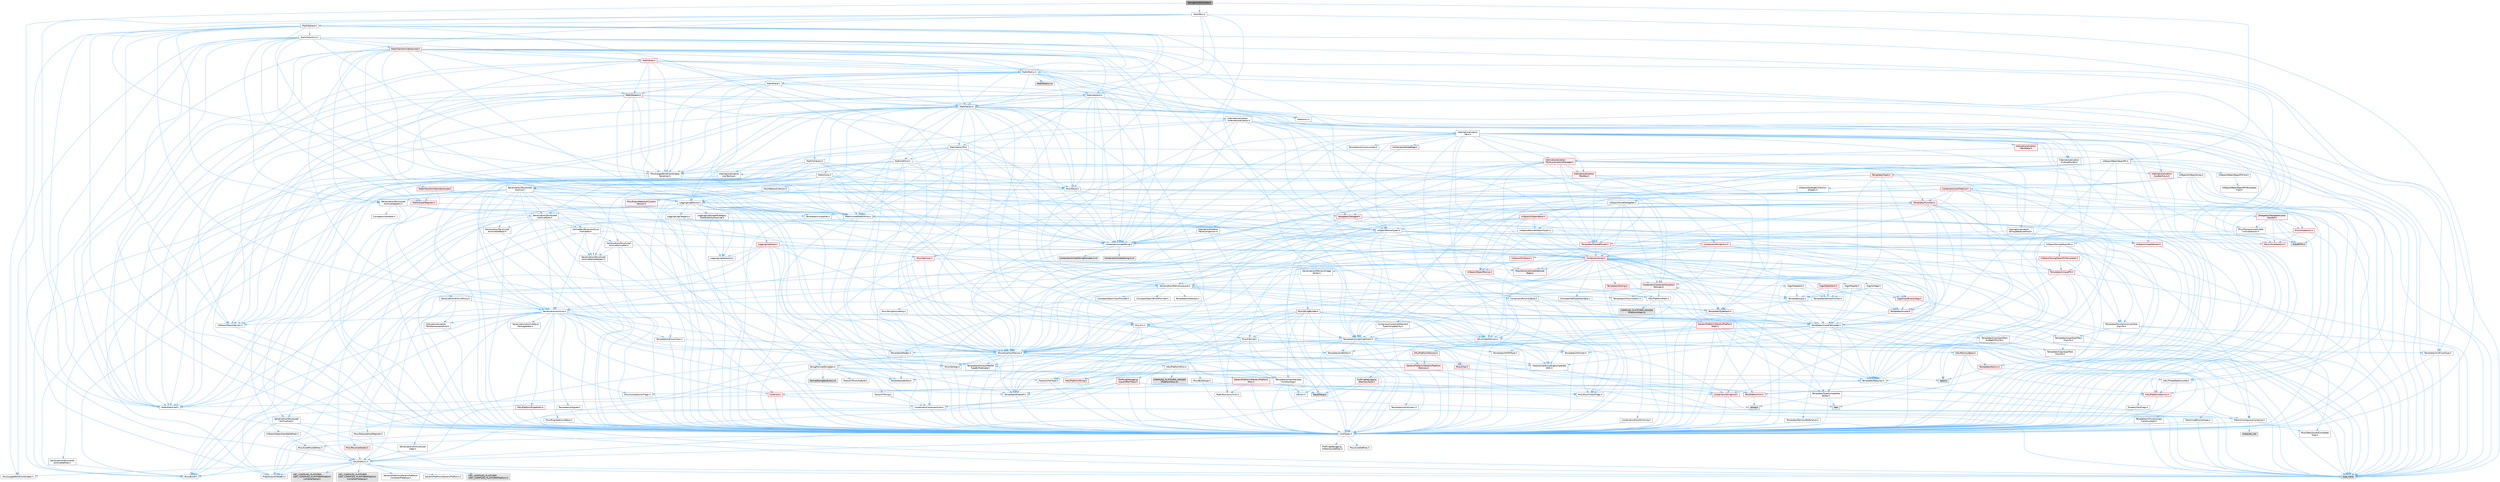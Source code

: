 digraph "NavigationDirtyArea.h"
{
 // INTERACTIVE_SVG=YES
 // LATEX_PDF_SIZE
  bgcolor="transparent";
  edge [fontname=Helvetica,fontsize=10,labelfontname=Helvetica,labelfontsize=10];
  node [fontname=Helvetica,fontsize=10,shape=box,height=0.2,width=0.4];
  Node1 [id="Node000001",label="NavigationDirtyArea.h",height=0.2,width=0.4,color="gray40", fillcolor="grey60", style="filled", fontcolor="black",tooltip=" "];
  Node1 -> Node2 [id="edge1_Node000001_Node000002",color="steelblue1",style="solid",tooltip=" "];
  Node2 [id="Node000002",label="HAL/Platform.h",height=0.2,width=0.4,color="grey40", fillcolor="white", style="filled",URL="$d9/dd0/Platform_8h.html",tooltip=" "];
  Node2 -> Node3 [id="edge2_Node000002_Node000003",color="steelblue1",style="solid",tooltip=" "];
  Node3 [id="Node000003",label="Misc/Build.h",height=0.2,width=0.4,color="grey40", fillcolor="white", style="filled",URL="$d3/dbb/Build_8h.html",tooltip=" "];
  Node2 -> Node4 [id="edge3_Node000002_Node000004",color="steelblue1",style="solid",tooltip=" "];
  Node4 [id="Node000004",label="Misc/LargeWorldCoordinates.h",height=0.2,width=0.4,color="grey40", fillcolor="white", style="filled",URL="$d2/dcb/LargeWorldCoordinates_8h.html",tooltip=" "];
  Node2 -> Node5 [id="edge4_Node000002_Node000005",color="steelblue1",style="solid",tooltip=" "];
  Node5 [id="Node000005",label="type_traits",height=0.2,width=0.4,color="grey60", fillcolor="#E0E0E0", style="filled",tooltip=" "];
  Node2 -> Node6 [id="edge5_Node000002_Node000006",color="steelblue1",style="solid",tooltip=" "];
  Node6 [id="Node000006",label="PreprocessorHelpers.h",height=0.2,width=0.4,color="grey40", fillcolor="white", style="filled",URL="$db/ddb/PreprocessorHelpers_8h.html",tooltip=" "];
  Node2 -> Node7 [id="edge6_Node000002_Node000007",color="steelblue1",style="solid",tooltip=" "];
  Node7 [id="Node000007",label="UBT_COMPILED_PLATFORM\l/UBT_COMPILED_PLATFORMPlatform\lCompilerPreSetup.h",height=0.2,width=0.4,color="grey60", fillcolor="#E0E0E0", style="filled",tooltip=" "];
  Node2 -> Node8 [id="edge7_Node000002_Node000008",color="steelblue1",style="solid",tooltip=" "];
  Node8 [id="Node000008",label="GenericPlatform/GenericPlatform\lCompilerPreSetup.h",height=0.2,width=0.4,color="grey40", fillcolor="white", style="filled",URL="$d9/dc8/GenericPlatformCompilerPreSetup_8h.html",tooltip=" "];
  Node2 -> Node9 [id="edge8_Node000002_Node000009",color="steelblue1",style="solid",tooltip=" "];
  Node9 [id="Node000009",label="GenericPlatform/GenericPlatform.h",height=0.2,width=0.4,color="grey40", fillcolor="white", style="filled",URL="$d6/d84/GenericPlatform_8h.html",tooltip=" "];
  Node2 -> Node10 [id="edge9_Node000002_Node000010",color="steelblue1",style="solid",tooltip=" "];
  Node10 [id="Node000010",label="UBT_COMPILED_PLATFORM\l/UBT_COMPILED_PLATFORMPlatform.h",height=0.2,width=0.4,color="grey60", fillcolor="#E0E0E0", style="filled",tooltip=" "];
  Node2 -> Node11 [id="edge10_Node000002_Node000011",color="steelblue1",style="solid",tooltip=" "];
  Node11 [id="Node000011",label="UBT_COMPILED_PLATFORM\l/UBT_COMPILED_PLATFORMPlatform\lCompilerSetup.h",height=0.2,width=0.4,color="grey60", fillcolor="#E0E0E0", style="filled",tooltip=" "];
  Node1 -> Node12 [id="edge11_Node000001_Node000012",color="steelblue1",style="solid",tooltip=" "];
  Node12 [id="Node000012",label="Math/Box.h",height=0.2,width=0.4,color="grey40", fillcolor="white", style="filled",URL="$de/d0f/Box_8h.html",tooltip=" "];
  Node12 -> Node13 [id="edge12_Node000012_Node000013",color="steelblue1",style="solid",tooltip=" "];
  Node13 [id="Node000013",label="CoreTypes.h",height=0.2,width=0.4,color="grey40", fillcolor="white", style="filled",URL="$dc/dec/CoreTypes_8h.html",tooltip=" "];
  Node13 -> Node2 [id="edge13_Node000013_Node000002",color="steelblue1",style="solid",tooltip=" "];
  Node13 -> Node14 [id="edge14_Node000013_Node000014",color="steelblue1",style="solid",tooltip=" "];
  Node14 [id="Node000014",label="ProfilingDebugging\l/UMemoryDefines.h",height=0.2,width=0.4,color="grey40", fillcolor="white", style="filled",URL="$d2/da2/UMemoryDefines_8h.html",tooltip=" "];
  Node13 -> Node15 [id="edge15_Node000013_Node000015",color="steelblue1",style="solid",tooltip=" "];
  Node15 [id="Node000015",label="Misc/CoreMiscDefines.h",height=0.2,width=0.4,color="grey40", fillcolor="white", style="filled",URL="$da/d38/CoreMiscDefines_8h.html",tooltip=" "];
  Node15 -> Node2 [id="edge16_Node000015_Node000002",color="steelblue1",style="solid",tooltip=" "];
  Node15 -> Node6 [id="edge17_Node000015_Node000006",color="steelblue1",style="solid",tooltip=" "];
  Node13 -> Node16 [id="edge18_Node000013_Node000016",color="steelblue1",style="solid",tooltip=" "];
  Node16 [id="Node000016",label="Misc/CoreDefines.h",height=0.2,width=0.4,color="grey40", fillcolor="white", style="filled",URL="$d3/dd2/CoreDefines_8h.html",tooltip=" "];
  Node12 -> Node17 [id="edge19_Node000012_Node000017",color="steelblue1",style="solid",tooltip=" "];
  Node17 [id="Node000017",label="Misc/AssertionMacros.h",height=0.2,width=0.4,color="grey40", fillcolor="white", style="filled",URL="$d0/dfa/AssertionMacros_8h.html",tooltip=" "];
  Node17 -> Node13 [id="edge20_Node000017_Node000013",color="steelblue1",style="solid",tooltip=" "];
  Node17 -> Node2 [id="edge21_Node000017_Node000002",color="steelblue1",style="solid",tooltip=" "];
  Node17 -> Node18 [id="edge22_Node000017_Node000018",color="steelblue1",style="solid",tooltip=" "];
  Node18 [id="Node000018",label="HAL/PlatformMisc.h",height=0.2,width=0.4,color="grey40", fillcolor="white", style="filled",URL="$d0/df5/PlatformMisc_8h.html",tooltip=" "];
  Node18 -> Node13 [id="edge23_Node000018_Node000013",color="steelblue1",style="solid",tooltip=" "];
  Node18 -> Node19 [id="edge24_Node000018_Node000019",color="steelblue1",style="solid",tooltip=" "];
  Node19 [id="Node000019",label="GenericPlatform/GenericPlatform\lMisc.h",height=0.2,width=0.4,color="red", fillcolor="#FFF0F0", style="filled",URL="$db/d9a/GenericPlatformMisc_8h.html",tooltip=" "];
  Node19 -> Node20 [id="edge25_Node000019_Node000020",color="steelblue1",style="solid",tooltip=" "];
  Node20 [id="Node000020",label="Containers/StringFwd.h",height=0.2,width=0.4,color="red", fillcolor="#FFF0F0", style="filled",URL="$df/d37/StringFwd_8h.html",tooltip=" "];
  Node20 -> Node13 [id="edge26_Node000020_Node000013",color="steelblue1",style="solid",tooltip=" "];
  Node20 -> Node23 [id="edge27_Node000020_Node000023",color="steelblue1",style="solid",tooltip=" "];
  Node23 [id="Node000023",label="Traits/IsContiguousContainer.h",height=0.2,width=0.4,color="grey40", fillcolor="white", style="filled",URL="$d5/d3c/IsContiguousContainer_8h.html",tooltip=" "];
  Node23 -> Node13 [id="edge28_Node000023_Node000013",color="steelblue1",style="solid",tooltip=" "];
  Node23 -> Node24 [id="edge29_Node000023_Node000024",color="steelblue1",style="solid",tooltip=" "];
  Node24 [id="Node000024",label="Misc/StaticAssertComplete\lType.h",height=0.2,width=0.4,color="grey40", fillcolor="white", style="filled",URL="$d5/d4e/StaticAssertCompleteType_8h.html",tooltip=" "];
  Node23 -> Node22 [id="edge30_Node000023_Node000022",color="steelblue1",style="solid",tooltip=" "];
  Node22 [id="Node000022",label="initializer_list",height=0.2,width=0.4,color="grey60", fillcolor="#E0E0E0", style="filled",tooltip=" "];
  Node19 -> Node25 [id="edge31_Node000019_Node000025",color="steelblue1",style="solid",tooltip=" "];
  Node25 [id="Node000025",label="CoreFwd.h",height=0.2,width=0.4,color="red", fillcolor="#FFF0F0", style="filled",URL="$d1/d1e/CoreFwd_8h.html",tooltip=" "];
  Node25 -> Node13 [id="edge32_Node000025_Node000013",color="steelblue1",style="solid",tooltip=" "];
  Node25 -> Node26 [id="edge33_Node000025_Node000026",color="steelblue1",style="solid",tooltip=" "];
  Node26 [id="Node000026",label="Containers/ContainersFwd.h",height=0.2,width=0.4,color="grey40", fillcolor="white", style="filled",URL="$d4/d0a/ContainersFwd_8h.html",tooltip=" "];
  Node26 -> Node2 [id="edge34_Node000026_Node000002",color="steelblue1",style="solid",tooltip=" "];
  Node26 -> Node13 [id="edge35_Node000026_Node000013",color="steelblue1",style="solid",tooltip=" "];
  Node26 -> Node23 [id="edge36_Node000026_Node000023",color="steelblue1",style="solid",tooltip=" "];
  Node25 -> Node27 [id="edge37_Node000025_Node000027",color="steelblue1",style="solid",tooltip=" "];
  Node27 [id="Node000027",label="Math/MathFwd.h",height=0.2,width=0.4,color="grey40", fillcolor="white", style="filled",URL="$d2/d10/MathFwd_8h.html",tooltip=" "];
  Node27 -> Node2 [id="edge38_Node000027_Node000002",color="steelblue1",style="solid",tooltip=" "];
  Node19 -> Node13 [id="edge39_Node000019_Node000013",color="steelblue1",style="solid",tooltip=" "];
  Node19 -> Node30 [id="edge40_Node000019_Node000030",color="steelblue1",style="solid",tooltip=" "];
  Node30 [id="Node000030",label="HAL/PlatformCrt.h",height=0.2,width=0.4,color="red", fillcolor="#FFF0F0", style="filled",URL="$d8/d75/PlatformCrt_8h.html",tooltip=" "];
  Node30 -> Node31 [id="edge41_Node000030_Node000031",color="steelblue1",style="solid",tooltip=" "];
  Node31 [id="Node000031",label="new",height=0.2,width=0.4,color="grey60", fillcolor="#E0E0E0", style="filled",tooltip=" "];
  Node30 -> Node39 [id="edge42_Node000030_Node000039",color="steelblue1",style="solid",tooltip=" "];
  Node39 [id="Node000039",label="string.h",height=0.2,width=0.4,color="grey60", fillcolor="#E0E0E0", style="filled",tooltip=" "];
  Node19 -> Node40 [id="edge43_Node000019_Node000040",color="steelblue1",style="solid",tooltip=" "];
  Node40 [id="Node000040",label="Math/NumericLimits.h",height=0.2,width=0.4,color="grey40", fillcolor="white", style="filled",URL="$df/d1b/NumericLimits_8h.html",tooltip=" "];
  Node40 -> Node13 [id="edge44_Node000040_Node000013",color="steelblue1",style="solid",tooltip=" "];
  Node19 -> Node41 [id="edge45_Node000019_Node000041",color="steelblue1",style="solid",tooltip=" "];
  Node41 [id="Node000041",label="Misc/CompressionFlags.h",height=0.2,width=0.4,color="grey40", fillcolor="white", style="filled",URL="$d9/d76/CompressionFlags_8h.html",tooltip=" "];
  Node19 -> Node42 [id="edge46_Node000019_Node000042",color="steelblue1",style="solid",tooltip=" "];
  Node42 [id="Node000042",label="Misc/EnumClassFlags.h",height=0.2,width=0.4,color="grey40", fillcolor="white", style="filled",URL="$d8/de7/EnumClassFlags_8h.html",tooltip=" "];
  Node18 -> Node45 [id="edge47_Node000018_Node000045",color="steelblue1",style="solid",tooltip=" "];
  Node45 [id="Node000045",label="COMPILED_PLATFORM_HEADER\l(PlatformMisc.h)",height=0.2,width=0.4,color="grey60", fillcolor="#E0E0E0", style="filled",tooltip=" "];
  Node18 -> Node46 [id="edge48_Node000018_Node000046",color="steelblue1",style="solid",tooltip=" "];
  Node46 [id="Node000046",label="ProfilingDebugging\l/CpuProfilerTrace.h",height=0.2,width=0.4,color="red", fillcolor="#FFF0F0", style="filled",URL="$da/dcb/CpuProfilerTrace_8h.html",tooltip=" "];
  Node46 -> Node13 [id="edge49_Node000046_Node000013",color="steelblue1",style="solid",tooltip=" "];
  Node46 -> Node26 [id="edge50_Node000046_Node000026",color="steelblue1",style="solid",tooltip=" "];
  Node46 -> Node47 [id="edge51_Node000046_Node000047",color="steelblue1",style="solid",tooltip=" "];
  Node47 [id="Node000047",label="HAL/PlatformAtomics.h",height=0.2,width=0.4,color="red", fillcolor="#FFF0F0", style="filled",URL="$d3/d36/PlatformAtomics_8h.html",tooltip=" "];
  Node47 -> Node13 [id="edge52_Node000047_Node000013",color="steelblue1",style="solid",tooltip=" "];
  Node46 -> Node6 [id="edge53_Node000046_Node000006",color="steelblue1",style="solid",tooltip=" "];
  Node46 -> Node3 [id="edge54_Node000046_Node000003",color="steelblue1",style="solid",tooltip=" "];
  Node46 -> Node53 [id="edge55_Node000046_Node000053",color="steelblue1",style="solid",tooltip=" "];
  Node53 [id="Node000053",label="Trace/Trace.h",height=0.2,width=0.4,color="grey60", fillcolor="#E0E0E0", style="filled",tooltip=" "];
  Node17 -> Node6 [id="edge56_Node000017_Node000006",color="steelblue1",style="solid",tooltip=" "];
  Node17 -> Node54 [id="edge57_Node000017_Node000054",color="steelblue1",style="solid",tooltip=" "];
  Node54 [id="Node000054",label="Templates/EnableIf.h",height=0.2,width=0.4,color="grey40", fillcolor="white", style="filled",URL="$d7/d60/EnableIf_8h.html",tooltip=" "];
  Node54 -> Node13 [id="edge58_Node000054_Node000013",color="steelblue1",style="solid",tooltip=" "];
  Node17 -> Node55 [id="edge59_Node000017_Node000055",color="steelblue1",style="solid",tooltip=" "];
  Node55 [id="Node000055",label="Templates/IsArrayOrRefOf\lTypeByPredicate.h",height=0.2,width=0.4,color="grey40", fillcolor="white", style="filled",URL="$d6/da1/IsArrayOrRefOfTypeByPredicate_8h.html",tooltip=" "];
  Node55 -> Node13 [id="edge60_Node000055_Node000013",color="steelblue1",style="solid",tooltip=" "];
  Node17 -> Node56 [id="edge61_Node000017_Node000056",color="steelblue1",style="solid",tooltip=" "];
  Node56 [id="Node000056",label="Templates/IsValidVariadic\lFunctionArg.h",height=0.2,width=0.4,color="grey40", fillcolor="white", style="filled",URL="$d0/dc8/IsValidVariadicFunctionArg_8h.html",tooltip=" "];
  Node56 -> Node13 [id="edge62_Node000056_Node000013",color="steelblue1",style="solid",tooltip=" "];
  Node56 -> Node57 [id="edge63_Node000056_Node000057",color="steelblue1",style="solid",tooltip=" "];
  Node57 [id="Node000057",label="IsEnum.h",height=0.2,width=0.4,color="grey40", fillcolor="white", style="filled",URL="$d4/de5/IsEnum_8h.html",tooltip=" "];
  Node56 -> Node5 [id="edge64_Node000056_Node000005",color="steelblue1",style="solid",tooltip=" "];
  Node17 -> Node58 [id="edge65_Node000017_Node000058",color="steelblue1",style="solid",tooltip=" "];
  Node58 [id="Node000058",label="Traits/IsCharEncodingCompatible\lWith.h",height=0.2,width=0.4,color="grey40", fillcolor="white", style="filled",URL="$df/dd1/IsCharEncodingCompatibleWith_8h.html",tooltip=" "];
  Node58 -> Node5 [id="edge66_Node000058_Node000005",color="steelblue1",style="solid",tooltip=" "];
  Node58 -> Node59 [id="edge67_Node000058_Node000059",color="steelblue1",style="solid",tooltip=" "];
  Node59 [id="Node000059",label="Traits/IsCharType.h",height=0.2,width=0.4,color="grey40", fillcolor="white", style="filled",URL="$db/d51/IsCharType_8h.html",tooltip=" "];
  Node59 -> Node13 [id="edge68_Node000059_Node000013",color="steelblue1",style="solid",tooltip=" "];
  Node17 -> Node60 [id="edge69_Node000017_Node000060",color="steelblue1",style="solid",tooltip=" "];
  Node60 [id="Node000060",label="Misc/VarArgs.h",height=0.2,width=0.4,color="grey40", fillcolor="white", style="filled",URL="$d5/d6f/VarArgs_8h.html",tooltip=" "];
  Node60 -> Node13 [id="edge70_Node000060_Node000013",color="steelblue1",style="solid",tooltip=" "];
  Node17 -> Node61 [id="edge71_Node000017_Node000061",color="steelblue1",style="solid",tooltip=" "];
  Node61 [id="Node000061",label="String/FormatStringSan.h",height=0.2,width=0.4,color="grey40", fillcolor="white", style="filled",URL="$d3/d8b/FormatStringSan_8h.html",tooltip=" "];
  Node61 -> Node5 [id="edge72_Node000061_Node000005",color="steelblue1",style="solid",tooltip=" "];
  Node61 -> Node13 [id="edge73_Node000061_Node000013",color="steelblue1",style="solid",tooltip=" "];
  Node61 -> Node62 [id="edge74_Node000061_Node000062",color="steelblue1",style="solid",tooltip=" "];
  Node62 [id="Node000062",label="Templates/Requires.h",height=0.2,width=0.4,color="grey40", fillcolor="white", style="filled",URL="$dc/d96/Requires_8h.html",tooltip=" "];
  Node62 -> Node54 [id="edge75_Node000062_Node000054",color="steelblue1",style="solid",tooltip=" "];
  Node62 -> Node5 [id="edge76_Node000062_Node000005",color="steelblue1",style="solid",tooltip=" "];
  Node61 -> Node63 [id="edge77_Node000061_Node000063",color="steelblue1",style="solid",tooltip=" "];
  Node63 [id="Node000063",label="Templates/Identity.h",height=0.2,width=0.4,color="grey40", fillcolor="white", style="filled",URL="$d0/dd5/Identity_8h.html",tooltip=" "];
  Node61 -> Node56 [id="edge78_Node000061_Node000056",color="steelblue1",style="solid",tooltip=" "];
  Node61 -> Node59 [id="edge79_Node000061_Node000059",color="steelblue1",style="solid",tooltip=" "];
  Node61 -> Node64 [id="edge80_Node000061_Node000064",color="steelblue1",style="solid",tooltip=" "];
  Node64 [id="Node000064",label="Traits/IsTEnumAsByte.h",height=0.2,width=0.4,color="grey40", fillcolor="white", style="filled",URL="$d1/de6/IsTEnumAsByte_8h.html",tooltip=" "];
  Node61 -> Node65 [id="edge81_Node000061_Node000065",color="steelblue1",style="solid",tooltip=" "];
  Node65 [id="Node000065",label="Traits/IsTString.h",height=0.2,width=0.4,color="grey40", fillcolor="white", style="filled",URL="$d0/df8/IsTString_8h.html",tooltip=" "];
  Node65 -> Node26 [id="edge82_Node000065_Node000026",color="steelblue1",style="solid",tooltip=" "];
  Node61 -> Node26 [id="edge83_Node000061_Node000026",color="steelblue1",style="solid",tooltip=" "];
  Node61 -> Node66 [id="edge84_Node000061_Node000066",color="steelblue1",style="solid",tooltip=" "];
  Node66 [id="Node000066",label="FormatStringSanErrors.inl",height=0.2,width=0.4,color="grey60", fillcolor="#E0E0E0", style="filled",tooltip=" "];
  Node17 -> Node67 [id="edge85_Node000017_Node000067",color="steelblue1",style="solid",tooltip=" "];
  Node67 [id="Node000067",label="atomic",height=0.2,width=0.4,color="grey60", fillcolor="#E0E0E0", style="filled",tooltip=" "];
  Node12 -> Node27 [id="edge86_Node000012_Node000027",color="steelblue1",style="solid",tooltip=" "];
  Node12 -> Node68 [id="edge87_Node000012_Node000068",color="steelblue1",style="solid",tooltip=" "];
  Node68 [id="Node000068",label="Math/UnrealMathUtility.h",height=0.2,width=0.4,color="grey40", fillcolor="white", style="filled",URL="$db/db8/UnrealMathUtility_8h.html",tooltip=" "];
  Node68 -> Node13 [id="edge88_Node000068_Node000013",color="steelblue1",style="solid",tooltip=" "];
  Node68 -> Node17 [id="edge89_Node000068_Node000017",color="steelblue1",style="solid",tooltip=" "];
  Node68 -> Node69 [id="edge90_Node000068_Node000069",color="steelblue1",style="solid",tooltip=" "];
  Node69 [id="Node000069",label="HAL/PlatformMath.h",height=0.2,width=0.4,color="grey40", fillcolor="white", style="filled",URL="$dc/d53/PlatformMath_8h.html",tooltip=" "];
  Node69 -> Node13 [id="edge91_Node000069_Node000013",color="steelblue1",style="solid",tooltip=" "];
  Node69 -> Node70 [id="edge92_Node000069_Node000070",color="steelblue1",style="solid",tooltip=" "];
  Node70 [id="Node000070",label="GenericPlatform/GenericPlatform\lMath.h",height=0.2,width=0.4,color="red", fillcolor="#FFF0F0", style="filled",URL="$d5/d79/GenericPlatformMath_8h.html",tooltip=" "];
  Node70 -> Node13 [id="edge93_Node000070_Node000013",color="steelblue1",style="solid",tooltip=" "];
  Node70 -> Node26 [id="edge94_Node000070_Node000026",color="steelblue1",style="solid",tooltip=" "];
  Node70 -> Node30 [id="edge95_Node000070_Node000030",color="steelblue1",style="solid",tooltip=" "];
  Node70 -> Node71 [id="edge96_Node000070_Node000071",color="steelblue1",style="solid",tooltip=" "];
  Node71 [id="Node000071",label="Templates/AndOrNot.h",height=0.2,width=0.4,color="grey40", fillcolor="white", style="filled",URL="$db/d0a/AndOrNot_8h.html",tooltip=" "];
  Node71 -> Node13 [id="edge97_Node000071_Node000013",color="steelblue1",style="solid",tooltip=" "];
  Node70 -> Node75 [id="edge98_Node000070_Node000075",color="steelblue1",style="solid",tooltip=" "];
  Node75 [id="Node000075",label="Templates/UnrealTypeTraits.h",height=0.2,width=0.4,color="grey40", fillcolor="white", style="filled",URL="$d2/d2d/UnrealTypeTraits_8h.html",tooltip=" "];
  Node75 -> Node13 [id="edge99_Node000075_Node000013",color="steelblue1",style="solid",tooltip=" "];
  Node75 -> Node76 [id="edge100_Node000075_Node000076",color="steelblue1",style="solid",tooltip=" "];
  Node76 [id="Node000076",label="Templates/IsPointer.h",height=0.2,width=0.4,color="grey40", fillcolor="white", style="filled",URL="$d7/d05/IsPointer_8h.html",tooltip=" "];
  Node76 -> Node13 [id="edge101_Node000076_Node000013",color="steelblue1",style="solid",tooltip=" "];
  Node75 -> Node17 [id="edge102_Node000075_Node000017",color="steelblue1",style="solid",tooltip=" "];
  Node75 -> Node71 [id="edge103_Node000075_Node000071",color="steelblue1",style="solid",tooltip=" "];
  Node75 -> Node54 [id="edge104_Node000075_Node000054",color="steelblue1",style="solid",tooltip=" "];
  Node75 -> Node77 [id="edge105_Node000075_Node000077",color="steelblue1",style="solid",tooltip=" "];
  Node77 [id="Node000077",label="Templates/IsArithmetic.h",height=0.2,width=0.4,color="grey40", fillcolor="white", style="filled",URL="$d2/d5d/IsArithmetic_8h.html",tooltip=" "];
  Node77 -> Node13 [id="edge106_Node000077_Node000013",color="steelblue1",style="solid",tooltip=" "];
  Node75 -> Node57 [id="edge107_Node000075_Node000057",color="steelblue1",style="solid",tooltip=" "];
  Node75 -> Node78 [id="edge108_Node000075_Node000078",color="steelblue1",style="solid",tooltip=" "];
  Node78 [id="Node000078",label="Templates/Models.h",height=0.2,width=0.4,color="grey40", fillcolor="white", style="filled",URL="$d3/d0c/Models_8h.html",tooltip=" "];
  Node78 -> Node63 [id="edge109_Node000078_Node000063",color="steelblue1",style="solid",tooltip=" "];
  Node75 -> Node79 [id="edge110_Node000075_Node000079",color="steelblue1",style="solid",tooltip=" "];
  Node79 [id="Node000079",label="Templates/IsPODType.h",height=0.2,width=0.4,color="grey40", fillcolor="white", style="filled",URL="$d7/db1/IsPODType_8h.html",tooltip=" "];
  Node79 -> Node13 [id="edge111_Node000079_Node000013",color="steelblue1",style="solid",tooltip=" "];
  Node75 -> Node80 [id="edge112_Node000075_Node000080",color="steelblue1",style="solid",tooltip=" "];
  Node80 [id="Node000080",label="Templates/IsUECoreType.h",height=0.2,width=0.4,color="grey40", fillcolor="white", style="filled",URL="$d1/db8/IsUECoreType_8h.html",tooltip=" "];
  Node80 -> Node13 [id="edge113_Node000080_Node000013",color="steelblue1",style="solid",tooltip=" "];
  Node80 -> Node5 [id="edge114_Node000080_Node000005",color="steelblue1",style="solid",tooltip=" "];
  Node75 -> Node81 [id="edge115_Node000075_Node000081",color="steelblue1",style="solid",tooltip=" "];
  Node81 [id="Node000081",label="Templates/IsTriviallyCopy\lConstructible.h",height=0.2,width=0.4,color="grey40", fillcolor="white", style="filled",URL="$d3/d78/IsTriviallyCopyConstructible_8h.html",tooltip=" "];
  Node81 -> Node13 [id="edge116_Node000081_Node000013",color="steelblue1",style="solid",tooltip=" "];
  Node81 -> Node5 [id="edge117_Node000081_Node000005",color="steelblue1",style="solid",tooltip=" "];
  Node70 -> Node62 [id="edge118_Node000070_Node000062",color="steelblue1",style="solid",tooltip=" "];
  Node70 -> Node85 [id="edge119_Node000070_Node000085",color="steelblue1",style="solid",tooltip=" "];
  Node85 [id="Node000085",label="Templates/TypeCompatible\lBytes.h",height=0.2,width=0.4,color="grey40", fillcolor="white", style="filled",URL="$df/d0a/TypeCompatibleBytes_8h.html",tooltip=" "];
  Node85 -> Node13 [id="edge120_Node000085_Node000013",color="steelblue1",style="solid",tooltip=" "];
  Node85 -> Node39 [id="edge121_Node000085_Node000039",color="steelblue1",style="solid",tooltip=" "];
  Node85 -> Node31 [id="edge122_Node000085_Node000031",color="steelblue1",style="solid",tooltip=" "];
  Node85 -> Node5 [id="edge123_Node000085_Node000005",color="steelblue1",style="solid",tooltip=" "];
  Node70 -> Node5 [id="edge124_Node000070_Node000005",color="steelblue1",style="solid",tooltip=" "];
  Node69 -> Node87 [id="edge125_Node000069_Node000087",color="steelblue1",style="solid",tooltip=" "];
  Node87 [id="Node000087",label="COMPILED_PLATFORM_HEADER\l(PlatformMath.h)",height=0.2,width=0.4,color="grey60", fillcolor="#E0E0E0", style="filled",tooltip=" "];
  Node68 -> Node27 [id="edge126_Node000068_Node000027",color="steelblue1",style="solid",tooltip=" "];
  Node68 -> Node63 [id="edge127_Node000068_Node000063",color="steelblue1",style="solid",tooltip=" "];
  Node68 -> Node62 [id="edge128_Node000068_Node000062",color="steelblue1",style="solid",tooltip=" "];
  Node12 -> Node88 [id="edge129_Node000012_Node000088",color="steelblue1",style="solid",tooltip=" "];
  Node88 [id="Node000088",label="Containers/UnrealString.h",height=0.2,width=0.4,color="grey40", fillcolor="white", style="filled",URL="$d5/dba/UnrealString_8h.html",tooltip=" "];
  Node88 -> Node89 [id="edge130_Node000088_Node000089",color="steelblue1",style="solid",tooltip=" "];
  Node89 [id="Node000089",label="Containers/UnrealStringIncludes.h.inl",height=0.2,width=0.4,color="grey60", fillcolor="#E0E0E0", style="filled",tooltip=" "];
  Node88 -> Node90 [id="edge131_Node000088_Node000090",color="steelblue1",style="solid",tooltip=" "];
  Node90 [id="Node000090",label="Containers/UnrealString.h.inl",height=0.2,width=0.4,color="grey60", fillcolor="#E0E0E0", style="filled",tooltip=" "];
  Node88 -> Node91 [id="edge132_Node000088_Node000091",color="steelblue1",style="solid",tooltip=" "];
  Node91 [id="Node000091",label="Misc/StringFormatArg.h",height=0.2,width=0.4,color="grey40", fillcolor="white", style="filled",URL="$d2/d16/StringFormatArg_8h.html",tooltip=" "];
  Node91 -> Node26 [id="edge133_Node000091_Node000026",color="steelblue1",style="solid",tooltip=" "];
  Node12 -> Node92 [id="edge134_Node000012_Node000092",color="steelblue1",style="solid",tooltip=" "];
  Node92 [id="Node000092",label="Math/Vector.h",height=0.2,width=0.4,color="grey40", fillcolor="white", style="filled",URL="$d6/dbe/Vector_8h.html",tooltip=" "];
  Node92 -> Node13 [id="edge135_Node000092_Node000013",color="steelblue1",style="solid",tooltip=" "];
  Node92 -> Node17 [id="edge136_Node000092_Node000017",color="steelblue1",style="solid",tooltip=" "];
  Node92 -> Node27 [id="edge137_Node000092_Node000027",color="steelblue1",style="solid",tooltip=" "];
  Node92 -> Node40 [id="edge138_Node000092_Node000040",color="steelblue1",style="solid",tooltip=" "];
  Node92 -> Node93 [id="edge139_Node000092_Node000093",color="steelblue1",style="solid",tooltip=" "];
  Node93 [id="Node000093",label="Misc/Crc.h",height=0.2,width=0.4,color="grey40", fillcolor="white", style="filled",URL="$d4/dd2/Crc_8h.html",tooltip=" "];
  Node93 -> Node13 [id="edge140_Node000093_Node000013",color="steelblue1",style="solid",tooltip=" "];
  Node93 -> Node94 [id="edge141_Node000093_Node000094",color="steelblue1",style="solid",tooltip=" "];
  Node94 [id="Node000094",label="HAL/PlatformString.h",height=0.2,width=0.4,color="red", fillcolor="#FFF0F0", style="filled",URL="$db/db5/PlatformString_8h.html",tooltip=" "];
  Node94 -> Node13 [id="edge142_Node000094_Node000013",color="steelblue1",style="solid",tooltip=" "];
  Node93 -> Node17 [id="edge143_Node000093_Node000017",color="steelblue1",style="solid",tooltip=" "];
  Node93 -> Node96 [id="edge144_Node000093_Node000096",color="steelblue1",style="solid",tooltip=" "];
  Node96 [id="Node000096",label="Misc/CString.h",height=0.2,width=0.4,color="grey40", fillcolor="white", style="filled",URL="$d2/d49/CString_8h.html",tooltip=" "];
  Node96 -> Node13 [id="edge145_Node000096_Node000013",color="steelblue1",style="solid",tooltip=" "];
  Node96 -> Node30 [id="edge146_Node000096_Node000030",color="steelblue1",style="solid",tooltip=" "];
  Node96 -> Node94 [id="edge147_Node000096_Node000094",color="steelblue1",style="solid",tooltip=" "];
  Node96 -> Node17 [id="edge148_Node000096_Node000017",color="steelblue1",style="solid",tooltip=" "];
  Node96 -> Node97 [id="edge149_Node000096_Node000097",color="steelblue1",style="solid",tooltip=" "];
  Node97 [id="Node000097",label="Misc/Char.h",height=0.2,width=0.4,color="red", fillcolor="#FFF0F0", style="filled",URL="$d0/d58/Char_8h.html",tooltip=" "];
  Node97 -> Node13 [id="edge150_Node000097_Node000013",color="steelblue1",style="solid",tooltip=" "];
  Node97 -> Node5 [id="edge151_Node000097_Node000005",color="steelblue1",style="solid",tooltip=" "];
  Node96 -> Node60 [id="edge152_Node000096_Node000060",color="steelblue1",style="solid",tooltip=" "];
  Node96 -> Node55 [id="edge153_Node000096_Node000055",color="steelblue1",style="solid",tooltip=" "];
  Node96 -> Node56 [id="edge154_Node000096_Node000056",color="steelblue1",style="solid",tooltip=" "];
  Node96 -> Node58 [id="edge155_Node000096_Node000058",color="steelblue1",style="solid",tooltip=" "];
  Node93 -> Node97 [id="edge156_Node000093_Node000097",color="steelblue1",style="solid",tooltip=" "];
  Node93 -> Node75 [id="edge157_Node000093_Node000075",color="steelblue1",style="solid",tooltip=" "];
  Node93 -> Node59 [id="edge158_Node000093_Node000059",color="steelblue1",style="solid",tooltip=" "];
  Node92 -> Node68 [id="edge159_Node000092_Node000068",color="steelblue1",style="solid",tooltip=" "];
  Node92 -> Node88 [id="edge160_Node000092_Node000088",color="steelblue1",style="solid",tooltip=" "];
  Node92 -> Node101 [id="edge161_Node000092_Node000101",color="steelblue1",style="solid",tooltip=" "];
  Node101 [id="Node000101",label="Misc/Parse.h",height=0.2,width=0.4,color="grey40", fillcolor="white", style="filled",URL="$dc/d71/Parse_8h.html",tooltip=" "];
  Node101 -> Node20 [id="edge162_Node000101_Node000020",color="steelblue1",style="solid",tooltip=" "];
  Node101 -> Node88 [id="edge163_Node000101_Node000088",color="steelblue1",style="solid",tooltip=" "];
  Node101 -> Node13 [id="edge164_Node000101_Node000013",color="steelblue1",style="solid",tooltip=" "];
  Node101 -> Node30 [id="edge165_Node000101_Node000030",color="steelblue1",style="solid",tooltip=" "];
  Node101 -> Node3 [id="edge166_Node000101_Node000003",color="steelblue1",style="solid",tooltip=" "];
  Node101 -> Node42 [id="edge167_Node000101_Node000042",color="steelblue1",style="solid",tooltip=" "];
  Node101 -> Node102 [id="edge168_Node000101_Node000102",color="steelblue1",style="solid",tooltip=" "];
  Node102 [id="Node000102",label="Templates/Function.h",height=0.2,width=0.4,color="red", fillcolor="#FFF0F0", style="filled",URL="$df/df5/Function_8h.html",tooltip=" "];
  Node102 -> Node13 [id="edge169_Node000102_Node000013",color="steelblue1",style="solid",tooltip=" "];
  Node102 -> Node17 [id="edge170_Node000102_Node000017",color="steelblue1",style="solid",tooltip=" "];
  Node102 -> Node103 [id="edge171_Node000102_Node000103",color="steelblue1",style="solid",tooltip=" "];
  Node103 [id="Node000103",label="Misc/IntrusiveUnsetOptional\lState.h",height=0.2,width=0.4,color="red", fillcolor="#FFF0F0", style="filled",URL="$d2/d0a/IntrusiveUnsetOptionalState_8h.html",tooltip=" "];
  Node102 -> Node105 [id="edge172_Node000102_Node000105",color="steelblue1",style="solid",tooltip=" "];
  Node105 [id="Node000105",label="HAL/UnrealMemory.h",height=0.2,width=0.4,color="grey40", fillcolor="white", style="filled",URL="$d9/d96/UnrealMemory_8h.html",tooltip=" "];
  Node105 -> Node13 [id="edge173_Node000105_Node000013",color="steelblue1",style="solid",tooltip=" "];
  Node105 -> Node106 [id="edge174_Node000105_Node000106",color="steelblue1",style="solid",tooltip=" "];
  Node106 [id="Node000106",label="GenericPlatform/GenericPlatform\lMemory.h",height=0.2,width=0.4,color="red", fillcolor="#FFF0F0", style="filled",URL="$dd/d22/GenericPlatformMemory_8h.html",tooltip=" "];
  Node106 -> Node25 [id="edge175_Node000106_Node000025",color="steelblue1",style="solid",tooltip=" "];
  Node106 -> Node13 [id="edge176_Node000106_Node000013",color="steelblue1",style="solid",tooltip=" "];
  Node106 -> Node94 [id="edge177_Node000106_Node000094",color="steelblue1",style="solid",tooltip=" "];
  Node106 -> Node39 [id="edge178_Node000106_Node000039",color="steelblue1",style="solid",tooltip=" "];
  Node105 -> Node107 [id="edge179_Node000105_Node000107",color="steelblue1",style="solid",tooltip=" "];
  Node107 [id="Node000107",label="HAL/MemoryBase.h",height=0.2,width=0.4,color="red", fillcolor="#FFF0F0", style="filled",URL="$d6/d9f/MemoryBase_8h.html",tooltip=" "];
  Node107 -> Node13 [id="edge180_Node000107_Node000013",color="steelblue1",style="solid",tooltip=" "];
  Node107 -> Node47 [id="edge181_Node000107_Node000047",color="steelblue1",style="solid",tooltip=" "];
  Node107 -> Node30 [id="edge182_Node000107_Node000030",color="steelblue1",style="solid",tooltip=" "];
  Node107 -> Node111 [id="edge183_Node000107_Node000111",color="steelblue1",style="solid",tooltip=" "];
  Node111 [id="Node000111",label="Templates/Atomic.h",height=0.2,width=0.4,color="red", fillcolor="#FFF0F0", style="filled",URL="$d3/d91/Atomic_8h.html",tooltip=" "];
  Node111 -> Node112 [id="edge184_Node000111_Node000112",color="steelblue1",style="solid",tooltip=" "];
  Node112 [id="Node000112",label="HAL/ThreadSafeCounter.h",height=0.2,width=0.4,color="grey40", fillcolor="white", style="filled",URL="$dc/dc9/ThreadSafeCounter_8h.html",tooltip=" "];
  Node112 -> Node13 [id="edge185_Node000112_Node000013",color="steelblue1",style="solid",tooltip=" "];
  Node112 -> Node47 [id="edge186_Node000112_Node000047",color="steelblue1",style="solid",tooltip=" "];
  Node111 -> Node67 [id="edge187_Node000111_Node000067",color="steelblue1",style="solid",tooltip=" "];
  Node105 -> Node116 [id="edge188_Node000105_Node000116",color="steelblue1",style="solid",tooltip=" "];
  Node116 [id="Node000116",label="HAL/PlatformMemory.h",height=0.2,width=0.4,color="red", fillcolor="#FFF0F0", style="filled",URL="$de/d68/PlatformMemory_8h.html",tooltip=" "];
  Node116 -> Node13 [id="edge189_Node000116_Node000013",color="steelblue1",style="solid",tooltip=" "];
  Node116 -> Node106 [id="edge190_Node000116_Node000106",color="steelblue1",style="solid",tooltip=" "];
  Node105 -> Node118 [id="edge191_Node000105_Node000118",color="steelblue1",style="solid",tooltip=" "];
  Node118 [id="Node000118",label="ProfilingDebugging\l/MemoryTrace.h",height=0.2,width=0.4,color="red", fillcolor="#FFF0F0", style="filled",URL="$da/dd7/MemoryTrace_8h.html",tooltip=" "];
  Node118 -> Node2 [id="edge192_Node000118_Node000002",color="steelblue1",style="solid",tooltip=" "];
  Node118 -> Node42 [id="edge193_Node000118_Node000042",color="steelblue1",style="solid",tooltip=" "];
  Node118 -> Node53 [id="edge194_Node000118_Node000053",color="steelblue1",style="solid",tooltip=" "];
  Node105 -> Node76 [id="edge195_Node000105_Node000076",color="steelblue1",style="solid",tooltip=" "];
  Node102 -> Node75 [id="edge196_Node000102_Node000075",color="steelblue1",style="solid",tooltip=" "];
  Node102 -> Node120 [id="edge197_Node000102_Node000120",color="steelblue1",style="solid",tooltip=" "];
  Node120 [id="Node000120",label="Templates/Invoke.h",height=0.2,width=0.4,color="red", fillcolor="#FFF0F0", style="filled",URL="$d7/deb/Invoke_8h.html",tooltip=" "];
  Node120 -> Node13 [id="edge198_Node000120_Node000013",color="steelblue1",style="solid",tooltip=" "];
  Node120 -> Node122 [id="edge199_Node000120_Node000122",color="steelblue1",style="solid",tooltip=" "];
  Node122 [id="Node000122",label="Templates/UnrealTemplate.h",height=0.2,width=0.4,color="grey40", fillcolor="white", style="filled",URL="$d4/d24/UnrealTemplate_8h.html",tooltip=" "];
  Node122 -> Node13 [id="edge200_Node000122_Node000013",color="steelblue1",style="solid",tooltip=" "];
  Node122 -> Node76 [id="edge201_Node000122_Node000076",color="steelblue1",style="solid",tooltip=" "];
  Node122 -> Node105 [id="edge202_Node000122_Node000105",color="steelblue1",style="solid",tooltip=" "];
  Node122 -> Node123 [id="edge203_Node000122_Node000123",color="steelblue1",style="solid",tooltip=" "];
  Node123 [id="Node000123",label="Templates/CopyQualifiers\lAndRefsFromTo.h",height=0.2,width=0.4,color="grey40", fillcolor="white", style="filled",URL="$d3/db3/CopyQualifiersAndRefsFromTo_8h.html",tooltip=" "];
  Node123 -> Node124 [id="edge204_Node000123_Node000124",color="steelblue1",style="solid",tooltip=" "];
  Node124 [id="Node000124",label="Templates/CopyQualifiers\lFromTo.h",height=0.2,width=0.4,color="grey40", fillcolor="white", style="filled",URL="$d5/db4/CopyQualifiersFromTo_8h.html",tooltip=" "];
  Node122 -> Node75 [id="edge205_Node000122_Node000075",color="steelblue1",style="solid",tooltip=" "];
  Node122 -> Node73 [id="edge206_Node000122_Node000073",color="steelblue1",style="solid",tooltip=" "];
  Node73 [id="Node000073",label="Templates/RemoveReference.h",height=0.2,width=0.4,color="grey40", fillcolor="white", style="filled",URL="$da/dbe/RemoveReference_8h.html",tooltip=" "];
  Node73 -> Node13 [id="edge207_Node000073_Node000013",color="steelblue1",style="solid",tooltip=" "];
  Node122 -> Node62 [id="edge208_Node000122_Node000062",color="steelblue1",style="solid",tooltip=" "];
  Node122 -> Node85 [id="edge209_Node000122_Node000085",color="steelblue1",style="solid",tooltip=" "];
  Node122 -> Node63 [id="edge210_Node000122_Node000063",color="steelblue1",style="solid",tooltip=" "];
  Node122 -> Node23 [id="edge211_Node000122_Node000023",color="steelblue1",style="solid",tooltip=" "];
  Node122 -> Node125 [id="edge212_Node000122_Node000125",color="steelblue1",style="solid",tooltip=" "];
  Node125 [id="Node000125",label="Traits/UseBitwiseSwap.h",height=0.2,width=0.4,color="grey40", fillcolor="white", style="filled",URL="$db/df3/UseBitwiseSwap_8h.html",tooltip=" "];
  Node125 -> Node13 [id="edge213_Node000125_Node000013",color="steelblue1",style="solid",tooltip=" "];
  Node125 -> Node5 [id="edge214_Node000125_Node000005",color="steelblue1",style="solid",tooltip=" "];
  Node122 -> Node5 [id="edge215_Node000122_Node000005",color="steelblue1",style="solid",tooltip=" "];
  Node120 -> Node5 [id="edge216_Node000120_Node000005",color="steelblue1",style="solid",tooltip=" "];
  Node102 -> Node122 [id="edge217_Node000102_Node000122",color="steelblue1",style="solid",tooltip=" "];
  Node102 -> Node62 [id="edge218_Node000102_Node000062",color="steelblue1",style="solid",tooltip=" "];
  Node102 -> Node68 [id="edge219_Node000102_Node000068",color="steelblue1",style="solid",tooltip=" "];
  Node102 -> Node31 [id="edge220_Node000102_Node000031",color="steelblue1",style="solid",tooltip=" "];
  Node102 -> Node5 [id="edge221_Node000102_Node000005",color="steelblue1",style="solid",tooltip=" "];
  Node92 -> Node126 [id="edge222_Node000092_Node000126",color="steelblue1",style="solid",tooltip=" "];
  Node126 [id="Node000126",label="Misc/LargeWorldCoordinates\lSerializer.h",height=0.2,width=0.4,color="grey40", fillcolor="white", style="filled",URL="$d7/df9/LargeWorldCoordinatesSerializer_8h.html",tooltip=" "];
  Node126 -> Node127 [id="edge223_Node000126_Node000127",color="steelblue1",style="solid",tooltip=" "];
  Node127 [id="Node000127",label="UObject/NameTypes.h",height=0.2,width=0.4,color="grey40", fillcolor="white", style="filled",URL="$d6/d35/NameTypes_8h.html",tooltip=" "];
  Node127 -> Node13 [id="edge224_Node000127_Node000013",color="steelblue1",style="solid",tooltip=" "];
  Node127 -> Node17 [id="edge225_Node000127_Node000017",color="steelblue1",style="solid",tooltip=" "];
  Node127 -> Node105 [id="edge226_Node000127_Node000105",color="steelblue1",style="solid",tooltip=" "];
  Node127 -> Node75 [id="edge227_Node000127_Node000075",color="steelblue1",style="solid",tooltip=" "];
  Node127 -> Node122 [id="edge228_Node000127_Node000122",color="steelblue1",style="solid",tooltip=" "];
  Node127 -> Node88 [id="edge229_Node000127_Node000088",color="steelblue1",style="solid",tooltip=" "];
  Node127 -> Node128 [id="edge230_Node000127_Node000128",color="steelblue1",style="solid",tooltip=" "];
  Node128 [id="Node000128",label="HAL/CriticalSection.h",height=0.2,width=0.4,color="red", fillcolor="#FFF0F0", style="filled",URL="$d6/d90/CriticalSection_8h.html",tooltip=" "];
  Node127 -> Node131 [id="edge231_Node000127_Node000131",color="steelblue1",style="solid",tooltip=" "];
  Node131 [id="Node000131",label="Containers/StringConv.h",height=0.2,width=0.4,color="red", fillcolor="#FFF0F0", style="filled",URL="$d3/ddf/StringConv_8h.html",tooltip=" "];
  Node131 -> Node13 [id="edge232_Node000131_Node000013",color="steelblue1",style="solid",tooltip=" "];
  Node131 -> Node17 [id="edge233_Node000131_Node000017",color="steelblue1",style="solid",tooltip=" "];
  Node131 -> Node132 [id="edge234_Node000131_Node000132",color="steelblue1",style="solid",tooltip=" "];
  Node132 [id="Node000132",label="Containers/ContainerAllocation\lPolicies.h",height=0.2,width=0.4,color="red", fillcolor="#FFF0F0", style="filled",URL="$d7/dff/ContainerAllocationPolicies_8h.html",tooltip=" "];
  Node132 -> Node13 [id="edge235_Node000132_Node000013",color="steelblue1",style="solid",tooltip=" "];
  Node132 -> Node132 [id="edge236_Node000132_Node000132",color="steelblue1",style="solid",tooltip=" "];
  Node132 -> Node69 [id="edge237_Node000132_Node000069",color="steelblue1",style="solid",tooltip=" "];
  Node132 -> Node105 [id="edge238_Node000132_Node000105",color="steelblue1",style="solid",tooltip=" "];
  Node132 -> Node40 [id="edge239_Node000132_Node000040",color="steelblue1",style="solid",tooltip=" "];
  Node132 -> Node17 [id="edge240_Node000132_Node000017",color="steelblue1",style="solid",tooltip=" "];
  Node132 -> Node134 [id="edge241_Node000132_Node000134",color="steelblue1",style="solid",tooltip=" "];
  Node134 [id="Node000134",label="Templates/IsPolymorphic.h",height=0.2,width=0.4,color="grey40", fillcolor="white", style="filled",URL="$dc/d20/IsPolymorphic_8h.html",tooltip=" "];
  Node132 -> Node85 [id="edge242_Node000132_Node000085",color="steelblue1",style="solid",tooltip=" "];
  Node132 -> Node5 [id="edge243_Node000132_Node000005",color="steelblue1",style="solid",tooltip=" "];
  Node131 -> Node136 [id="edge244_Node000131_Node000136",color="steelblue1",style="solid",tooltip=" "];
  Node136 [id="Node000136",label="Containers/Array.h",height=0.2,width=0.4,color="red", fillcolor="#FFF0F0", style="filled",URL="$df/dd0/Array_8h.html",tooltip=" "];
  Node136 -> Node13 [id="edge245_Node000136_Node000013",color="steelblue1",style="solid",tooltip=" "];
  Node136 -> Node17 [id="edge246_Node000136_Node000017",color="steelblue1",style="solid",tooltip=" "];
  Node136 -> Node103 [id="edge247_Node000136_Node000103",color="steelblue1",style="solid",tooltip=" "];
  Node136 -> Node137 [id="edge248_Node000136_Node000137",color="steelblue1",style="solid",tooltip=" "];
  Node137 [id="Node000137",label="Misc/ReverseIterate.h",height=0.2,width=0.4,color="red", fillcolor="#FFF0F0", style="filled",URL="$db/de3/ReverseIterate_8h.html",tooltip=" "];
  Node137 -> Node2 [id="edge249_Node000137_Node000002",color="steelblue1",style="solid",tooltip=" "];
  Node136 -> Node105 [id="edge250_Node000136_Node000105",color="steelblue1",style="solid",tooltip=" "];
  Node136 -> Node75 [id="edge251_Node000136_Node000075",color="steelblue1",style="solid",tooltip=" "];
  Node136 -> Node122 [id="edge252_Node000136_Node000122",color="steelblue1",style="solid",tooltip=" "];
  Node136 -> Node139 [id="edge253_Node000136_Node000139",color="steelblue1",style="solid",tooltip=" "];
  Node139 [id="Node000139",label="Containers/AllowShrinking.h",height=0.2,width=0.4,color="grey40", fillcolor="white", style="filled",URL="$d7/d1a/AllowShrinking_8h.html",tooltip=" "];
  Node139 -> Node13 [id="edge254_Node000139_Node000013",color="steelblue1",style="solid",tooltip=" "];
  Node136 -> Node132 [id="edge255_Node000136_Node000132",color="steelblue1",style="solid",tooltip=" "];
  Node136 -> Node140 [id="edge256_Node000136_Node000140",color="steelblue1",style="solid",tooltip=" "];
  Node140 [id="Node000140",label="Containers/ContainerElement\lTypeCompatibility.h",height=0.2,width=0.4,color="grey40", fillcolor="white", style="filled",URL="$df/ddf/ContainerElementTypeCompatibility_8h.html",tooltip=" "];
  Node140 -> Node13 [id="edge257_Node000140_Node000013",color="steelblue1",style="solid",tooltip=" "];
  Node140 -> Node75 [id="edge258_Node000140_Node000075",color="steelblue1",style="solid",tooltip=" "];
  Node136 -> Node141 [id="edge259_Node000136_Node000141",color="steelblue1",style="solid",tooltip=" "];
  Node141 [id="Node000141",label="Serialization/Archive.h",height=0.2,width=0.4,color="grey40", fillcolor="white", style="filled",URL="$d7/d3b/Archive_8h.html",tooltip=" "];
  Node141 -> Node25 [id="edge260_Node000141_Node000025",color="steelblue1",style="solid",tooltip=" "];
  Node141 -> Node13 [id="edge261_Node000141_Node000013",color="steelblue1",style="solid",tooltip=" "];
  Node141 -> Node142 [id="edge262_Node000141_Node000142",color="steelblue1",style="solid",tooltip=" "];
  Node142 [id="Node000142",label="HAL/PlatformProperties.h",height=0.2,width=0.4,color="red", fillcolor="#FFF0F0", style="filled",URL="$d9/db0/PlatformProperties_8h.html",tooltip=" "];
  Node142 -> Node13 [id="edge263_Node000142_Node000013",color="steelblue1",style="solid",tooltip=" "];
  Node141 -> Node145 [id="edge264_Node000141_Node000145",color="steelblue1",style="solid",tooltip=" "];
  Node145 [id="Node000145",label="Internationalization\l/TextNamespaceFwd.h",height=0.2,width=0.4,color="grey40", fillcolor="white", style="filled",URL="$d8/d97/TextNamespaceFwd_8h.html",tooltip=" "];
  Node145 -> Node13 [id="edge265_Node000145_Node000013",color="steelblue1",style="solid",tooltip=" "];
  Node141 -> Node27 [id="edge266_Node000141_Node000027",color="steelblue1",style="solid",tooltip=" "];
  Node141 -> Node17 [id="edge267_Node000141_Node000017",color="steelblue1",style="solid",tooltip=" "];
  Node141 -> Node3 [id="edge268_Node000141_Node000003",color="steelblue1",style="solid",tooltip=" "];
  Node141 -> Node41 [id="edge269_Node000141_Node000041",color="steelblue1",style="solid",tooltip=" "];
  Node141 -> Node146 [id="edge270_Node000141_Node000146",color="steelblue1",style="solid",tooltip=" "];
  Node146 [id="Node000146",label="Misc/EngineVersionBase.h",height=0.2,width=0.4,color="grey40", fillcolor="white", style="filled",URL="$d5/d2b/EngineVersionBase_8h.html",tooltip=" "];
  Node146 -> Node13 [id="edge271_Node000146_Node000013",color="steelblue1",style="solid",tooltip=" "];
  Node141 -> Node60 [id="edge272_Node000141_Node000060",color="steelblue1",style="solid",tooltip=" "];
  Node141 -> Node147 [id="edge273_Node000141_Node000147",color="steelblue1",style="solid",tooltip=" "];
  Node147 [id="Node000147",label="Serialization/ArchiveCook\lData.h",height=0.2,width=0.4,color="grey40", fillcolor="white", style="filled",URL="$dc/db6/ArchiveCookData_8h.html",tooltip=" "];
  Node147 -> Node2 [id="edge274_Node000147_Node000002",color="steelblue1",style="solid",tooltip=" "];
  Node141 -> Node148 [id="edge275_Node000141_Node000148",color="steelblue1",style="solid",tooltip=" "];
  Node148 [id="Node000148",label="Serialization/ArchiveSave\lPackageData.h",height=0.2,width=0.4,color="grey40", fillcolor="white", style="filled",URL="$d1/d37/ArchiveSavePackageData_8h.html",tooltip=" "];
  Node141 -> Node54 [id="edge276_Node000141_Node000054",color="steelblue1",style="solid",tooltip=" "];
  Node141 -> Node55 [id="edge277_Node000141_Node000055",color="steelblue1",style="solid",tooltip=" "];
  Node141 -> Node149 [id="edge278_Node000141_Node000149",color="steelblue1",style="solid",tooltip=" "];
  Node149 [id="Node000149",label="Templates/IsEnumClass.h",height=0.2,width=0.4,color="grey40", fillcolor="white", style="filled",URL="$d7/d15/IsEnumClass_8h.html",tooltip=" "];
  Node149 -> Node13 [id="edge279_Node000149_Node000013",color="steelblue1",style="solid",tooltip=" "];
  Node149 -> Node71 [id="edge280_Node000149_Node000071",color="steelblue1",style="solid",tooltip=" "];
  Node141 -> Node83 [id="edge281_Node000141_Node000083",color="steelblue1",style="solid",tooltip=" "];
  Node83 [id="Node000083",label="Templates/IsSigned.h",height=0.2,width=0.4,color="grey40", fillcolor="white", style="filled",URL="$d8/dd8/IsSigned_8h.html",tooltip=" "];
  Node83 -> Node13 [id="edge282_Node000083_Node000013",color="steelblue1",style="solid",tooltip=" "];
  Node141 -> Node56 [id="edge283_Node000141_Node000056",color="steelblue1",style="solid",tooltip=" "];
  Node141 -> Node122 [id="edge284_Node000141_Node000122",color="steelblue1",style="solid",tooltip=" "];
  Node141 -> Node58 [id="edge285_Node000141_Node000058",color="steelblue1",style="solid",tooltip=" "];
  Node141 -> Node150 [id="edge286_Node000141_Node000150",color="steelblue1",style="solid",tooltip=" "];
  Node150 [id="Node000150",label="UObject/ObjectVersion.h",height=0.2,width=0.4,color="grey40", fillcolor="white", style="filled",URL="$da/d63/ObjectVersion_8h.html",tooltip=" "];
  Node150 -> Node13 [id="edge287_Node000150_Node000013",color="steelblue1",style="solid",tooltip=" "];
  Node136 -> Node151 [id="edge288_Node000136_Node000151",color="steelblue1",style="solid",tooltip=" "];
  Node151 [id="Node000151",label="Serialization/MemoryImage\lWriter.h",height=0.2,width=0.4,color="grey40", fillcolor="white", style="filled",URL="$d0/d08/MemoryImageWriter_8h.html",tooltip=" "];
  Node151 -> Node13 [id="edge289_Node000151_Node000013",color="steelblue1",style="solid",tooltip=" "];
  Node151 -> Node152 [id="edge290_Node000151_Node000152",color="steelblue1",style="solid",tooltip=" "];
  Node152 [id="Node000152",label="Serialization/MemoryLayout.h",height=0.2,width=0.4,color="grey40", fillcolor="white", style="filled",URL="$d7/d66/MemoryLayout_8h.html",tooltip=" "];
  Node152 -> Node153 [id="edge291_Node000152_Node000153",color="steelblue1",style="solid",tooltip=" "];
  Node153 [id="Node000153",label="Concepts/StaticClassProvider.h",height=0.2,width=0.4,color="grey40", fillcolor="white", style="filled",URL="$dd/d83/StaticClassProvider_8h.html",tooltip=" "];
  Node152 -> Node154 [id="edge292_Node000152_Node000154",color="steelblue1",style="solid",tooltip=" "];
  Node154 [id="Node000154",label="Concepts/StaticStructProvider.h",height=0.2,width=0.4,color="grey40", fillcolor="white", style="filled",URL="$d5/d77/StaticStructProvider_8h.html",tooltip=" "];
  Node152 -> Node155 [id="edge293_Node000152_Node000155",color="steelblue1",style="solid",tooltip=" "];
  Node155 [id="Node000155",label="Containers/EnumAsByte.h",height=0.2,width=0.4,color="grey40", fillcolor="white", style="filled",URL="$d6/d9a/EnumAsByte_8h.html",tooltip=" "];
  Node155 -> Node13 [id="edge294_Node000155_Node000013",color="steelblue1",style="solid",tooltip=" "];
  Node155 -> Node79 [id="edge295_Node000155_Node000079",color="steelblue1",style="solid",tooltip=" "];
  Node155 -> Node156 [id="edge296_Node000155_Node000156",color="steelblue1",style="solid",tooltip=" "];
  Node156 [id="Node000156",label="Templates/TypeHash.h",height=0.2,width=0.4,color="red", fillcolor="#FFF0F0", style="filled",URL="$d1/d62/TypeHash_8h.html",tooltip=" "];
  Node156 -> Node13 [id="edge297_Node000156_Node000013",color="steelblue1",style="solid",tooltip=" "];
  Node156 -> Node62 [id="edge298_Node000156_Node000062",color="steelblue1",style="solid",tooltip=" "];
  Node156 -> Node93 [id="edge299_Node000156_Node000093",color="steelblue1",style="solid",tooltip=" "];
  Node156 -> Node5 [id="edge300_Node000156_Node000005",color="steelblue1",style="solid",tooltip=" "];
  Node152 -> Node20 [id="edge301_Node000152_Node000020",color="steelblue1",style="solid",tooltip=" "];
  Node152 -> Node105 [id="edge302_Node000152_Node000105",color="steelblue1",style="solid",tooltip=" "];
  Node152 -> Node158 [id="edge303_Node000152_Node000158",color="steelblue1",style="solid",tooltip=" "];
  Node158 [id="Node000158",label="Misc/DelayedAutoRegister.h",height=0.2,width=0.4,color="grey40", fillcolor="white", style="filled",URL="$d1/dda/DelayedAutoRegister_8h.html",tooltip=" "];
  Node158 -> Node2 [id="edge304_Node000158_Node000002",color="steelblue1",style="solid",tooltip=" "];
  Node152 -> Node54 [id="edge305_Node000152_Node000054",color="steelblue1",style="solid",tooltip=" "];
  Node152 -> Node159 [id="edge306_Node000152_Node000159",color="steelblue1",style="solid",tooltip=" "];
  Node159 [id="Node000159",label="Templates/IsAbstract.h",height=0.2,width=0.4,color="grey40", fillcolor="white", style="filled",URL="$d8/db7/IsAbstract_8h.html",tooltip=" "];
  Node152 -> Node134 [id="edge307_Node000152_Node000134",color="steelblue1",style="solid",tooltip=" "];
  Node152 -> Node78 [id="edge308_Node000152_Node000078",color="steelblue1",style="solid",tooltip=" "];
  Node152 -> Node122 [id="edge309_Node000152_Node000122",color="steelblue1",style="solid",tooltip=" "];
  Node136 -> Node160 [id="edge310_Node000136_Node000160",color="steelblue1",style="solid",tooltip=" "];
  Node160 [id="Node000160",label="Algo/Heapify.h",height=0.2,width=0.4,color="grey40", fillcolor="white", style="filled",URL="$d0/d2a/Heapify_8h.html",tooltip=" "];
  Node160 -> Node161 [id="edge311_Node000160_Node000161",color="steelblue1",style="solid",tooltip=" "];
  Node161 [id="Node000161",label="Algo/Impl/BinaryHeap.h",height=0.2,width=0.4,color="red", fillcolor="#FFF0F0", style="filled",URL="$d7/da3/Algo_2Impl_2BinaryHeap_8h.html",tooltip=" "];
  Node161 -> Node120 [id="edge312_Node000161_Node000120",color="steelblue1",style="solid",tooltip=" "];
  Node161 -> Node5 [id="edge313_Node000161_Node000005",color="steelblue1",style="solid",tooltip=" "];
  Node160 -> Node164 [id="edge314_Node000160_Node000164",color="steelblue1",style="solid",tooltip=" "];
  Node164 [id="Node000164",label="Templates/IdentityFunctor.h",height=0.2,width=0.4,color="grey40", fillcolor="white", style="filled",URL="$d7/d2e/IdentityFunctor_8h.html",tooltip=" "];
  Node164 -> Node2 [id="edge315_Node000164_Node000002",color="steelblue1",style="solid",tooltip=" "];
  Node160 -> Node120 [id="edge316_Node000160_Node000120",color="steelblue1",style="solid",tooltip=" "];
  Node160 -> Node165 [id="edge317_Node000160_Node000165",color="steelblue1",style="solid",tooltip=" "];
  Node165 [id="Node000165",label="Templates/Less.h",height=0.2,width=0.4,color="grey40", fillcolor="white", style="filled",URL="$de/dc8/Less_8h.html",tooltip=" "];
  Node165 -> Node13 [id="edge318_Node000165_Node000013",color="steelblue1",style="solid",tooltip=" "];
  Node165 -> Node122 [id="edge319_Node000165_Node000122",color="steelblue1",style="solid",tooltip=" "];
  Node160 -> Node122 [id="edge320_Node000160_Node000122",color="steelblue1",style="solid",tooltip=" "];
  Node136 -> Node166 [id="edge321_Node000136_Node000166",color="steelblue1",style="solid",tooltip=" "];
  Node166 [id="Node000166",label="Algo/HeapSort.h",height=0.2,width=0.4,color="grey40", fillcolor="white", style="filled",URL="$d3/d92/HeapSort_8h.html",tooltip=" "];
  Node166 -> Node161 [id="edge322_Node000166_Node000161",color="steelblue1",style="solid",tooltip=" "];
  Node166 -> Node164 [id="edge323_Node000166_Node000164",color="steelblue1",style="solid",tooltip=" "];
  Node166 -> Node165 [id="edge324_Node000166_Node000165",color="steelblue1",style="solid",tooltip=" "];
  Node166 -> Node122 [id="edge325_Node000166_Node000122",color="steelblue1",style="solid",tooltip=" "];
  Node136 -> Node167 [id="edge326_Node000136_Node000167",color="steelblue1",style="solid",tooltip=" "];
  Node167 [id="Node000167",label="Algo/IsHeap.h",height=0.2,width=0.4,color="grey40", fillcolor="white", style="filled",URL="$de/d32/IsHeap_8h.html",tooltip=" "];
  Node167 -> Node161 [id="edge327_Node000167_Node000161",color="steelblue1",style="solid",tooltip=" "];
  Node167 -> Node164 [id="edge328_Node000167_Node000164",color="steelblue1",style="solid",tooltip=" "];
  Node167 -> Node120 [id="edge329_Node000167_Node000120",color="steelblue1",style="solid",tooltip=" "];
  Node167 -> Node165 [id="edge330_Node000167_Node000165",color="steelblue1",style="solid",tooltip=" "];
  Node167 -> Node122 [id="edge331_Node000167_Node000122",color="steelblue1",style="solid",tooltip=" "];
  Node136 -> Node161 [id="edge332_Node000136_Node000161",color="steelblue1",style="solid",tooltip=" "];
  Node136 -> Node168 [id="edge333_Node000136_Node000168",color="steelblue1",style="solid",tooltip=" "];
  Node168 [id="Node000168",label="Algo/StableSort.h",height=0.2,width=0.4,color="red", fillcolor="#FFF0F0", style="filled",URL="$d7/d3c/StableSort_8h.html",tooltip=" "];
  Node168 -> Node164 [id="edge334_Node000168_Node000164",color="steelblue1",style="solid",tooltip=" "];
  Node168 -> Node120 [id="edge335_Node000168_Node000120",color="steelblue1",style="solid",tooltip=" "];
  Node168 -> Node165 [id="edge336_Node000168_Node000165",color="steelblue1",style="solid",tooltip=" "];
  Node168 -> Node122 [id="edge337_Node000168_Node000122",color="steelblue1",style="solid",tooltip=" "];
  Node136 -> Node171 [id="edge338_Node000136_Node000171",color="steelblue1",style="solid",tooltip=" "];
  Node171 [id="Node000171",label="Concepts/GetTypeHashable.h",height=0.2,width=0.4,color="grey40", fillcolor="white", style="filled",URL="$d3/da2/GetTypeHashable_8h.html",tooltip=" "];
  Node171 -> Node13 [id="edge339_Node000171_Node000013",color="steelblue1",style="solid",tooltip=" "];
  Node171 -> Node156 [id="edge340_Node000171_Node000156",color="steelblue1",style="solid",tooltip=" "];
  Node136 -> Node164 [id="edge341_Node000136_Node000164",color="steelblue1",style="solid",tooltip=" "];
  Node136 -> Node120 [id="edge342_Node000136_Node000120",color="steelblue1",style="solid",tooltip=" "];
  Node136 -> Node165 [id="edge343_Node000136_Node000165",color="steelblue1",style="solid",tooltip=" "];
  Node136 -> Node172 [id="edge344_Node000136_Node000172",color="steelblue1",style="solid",tooltip=" "];
  Node172 [id="Node000172",label="Templates/LosesQualifiers\lFromTo.h",height=0.2,width=0.4,color="grey40", fillcolor="white", style="filled",URL="$d2/db3/LosesQualifiersFromTo_8h.html",tooltip=" "];
  Node172 -> Node124 [id="edge345_Node000172_Node000124",color="steelblue1",style="solid",tooltip=" "];
  Node172 -> Node5 [id="edge346_Node000172_Node000005",color="steelblue1",style="solid",tooltip=" "];
  Node136 -> Node62 [id="edge347_Node000136_Node000062",color="steelblue1",style="solid",tooltip=" "];
  Node136 -> Node173 [id="edge348_Node000136_Node000173",color="steelblue1",style="solid",tooltip=" "];
  Node173 [id="Node000173",label="Templates/Sorting.h",height=0.2,width=0.4,color="red", fillcolor="#FFF0F0", style="filled",URL="$d3/d9e/Sorting_8h.html",tooltip=" "];
  Node173 -> Node13 [id="edge349_Node000173_Node000013",color="steelblue1",style="solid",tooltip=" "];
  Node173 -> Node69 [id="edge350_Node000173_Node000069",color="steelblue1",style="solid",tooltip=" "];
  Node173 -> Node165 [id="edge351_Node000173_Node000165",color="steelblue1",style="solid",tooltip=" "];
  Node136 -> Node5 [id="edge352_Node000136_Node000005",color="steelblue1",style="solid",tooltip=" "];
  Node131 -> Node96 [id="edge353_Node000131_Node000096",color="steelblue1",style="solid",tooltip=" "];
  Node131 -> Node122 [id="edge354_Node000131_Node000122",color="steelblue1",style="solid",tooltip=" "];
  Node131 -> Node75 [id="edge355_Node000131_Node000075",color="steelblue1",style="solid",tooltip=" "];
  Node131 -> Node58 [id="edge356_Node000131_Node000058",color="steelblue1",style="solid",tooltip=" "];
  Node131 -> Node23 [id="edge357_Node000131_Node000023",color="steelblue1",style="solid",tooltip=" "];
  Node131 -> Node5 [id="edge358_Node000131_Node000005",color="steelblue1",style="solid",tooltip=" "];
  Node127 -> Node20 [id="edge359_Node000127_Node000020",color="steelblue1",style="solid",tooltip=" "];
  Node127 -> Node178 [id="edge360_Node000127_Node000178",color="steelblue1",style="solid",tooltip=" "];
  Node178 [id="Node000178",label="UObject/UnrealNames.h",height=0.2,width=0.4,color="red", fillcolor="#FFF0F0", style="filled",URL="$d8/db1/UnrealNames_8h.html",tooltip=" "];
  Node178 -> Node13 [id="edge361_Node000178_Node000013",color="steelblue1",style="solid",tooltip=" "];
  Node127 -> Node111 [id="edge362_Node000127_Node000111",color="steelblue1",style="solid",tooltip=" "];
  Node127 -> Node152 [id="edge363_Node000127_Node000152",color="steelblue1",style="solid",tooltip=" "];
  Node127 -> Node103 [id="edge364_Node000127_Node000103",color="steelblue1",style="solid",tooltip=" "];
  Node127 -> Node180 [id="edge365_Node000127_Node000180",color="steelblue1",style="solid",tooltip=" "];
  Node180 [id="Node000180",label="Misc/StringBuilder.h",height=0.2,width=0.4,color="red", fillcolor="#FFF0F0", style="filled",URL="$d4/d52/StringBuilder_8h.html",tooltip=" "];
  Node180 -> Node20 [id="edge366_Node000180_Node000020",color="steelblue1",style="solid",tooltip=" "];
  Node180 -> Node13 [id="edge367_Node000180_Node000013",color="steelblue1",style="solid",tooltip=" "];
  Node180 -> Node94 [id="edge368_Node000180_Node000094",color="steelblue1",style="solid",tooltip=" "];
  Node180 -> Node105 [id="edge369_Node000180_Node000105",color="steelblue1",style="solid",tooltip=" "];
  Node180 -> Node17 [id="edge370_Node000180_Node000017",color="steelblue1",style="solid",tooltip=" "];
  Node180 -> Node96 [id="edge371_Node000180_Node000096",color="steelblue1",style="solid",tooltip=" "];
  Node180 -> Node54 [id="edge372_Node000180_Node000054",color="steelblue1",style="solid",tooltip=" "];
  Node180 -> Node55 [id="edge373_Node000180_Node000055",color="steelblue1",style="solid",tooltip=" "];
  Node180 -> Node56 [id="edge374_Node000180_Node000056",color="steelblue1",style="solid",tooltip=" "];
  Node180 -> Node62 [id="edge375_Node000180_Node000062",color="steelblue1",style="solid",tooltip=" "];
  Node180 -> Node122 [id="edge376_Node000180_Node000122",color="steelblue1",style="solid",tooltip=" "];
  Node180 -> Node75 [id="edge377_Node000180_Node000075",color="steelblue1",style="solid",tooltip=" "];
  Node180 -> Node58 [id="edge378_Node000180_Node000058",color="steelblue1",style="solid",tooltip=" "];
  Node180 -> Node59 [id="edge379_Node000180_Node000059",color="steelblue1",style="solid",tooltip=" "];
  Node180 -> Node23 [id="edge380_Node000180_Node000023",color="steelblue1",style="solid",tooltip=" "];
  Node180 -> Node5 [id="edge381_Node000180_Node000005",color="steelblue1",style="solid",tooltip=" "];
  Node127 -> Node53 [id="edge382_Node000127_Node000053",color="steelblue1",style="solid",tooltip=" "];
  Node126 -> Node150 [id="edge383_Node000126_Node000150",color="steelblue1",style="solid",tooltip=" "];
  Node126 -> Node186 [id="edge384_Node000126_Node000186",color="steelblue1",style="solid",tooltip=" "];
  Node186 [id="Node000186",label="Serialization/Structured\lArchive.h",height=0.2,width=0.4,color="grey40", fillcolor="white", style="filled",URL="$d9/d1e/StructuredArchive_8h.html",tooltip=" "];
  Node186 -> Node136 [id="edge385_Node000186_Node000136",color="steelblue1",style="solid",tooltip=" "];
  Node186 -> Node132 [id="edge386_Node000186_Node000132",color="steelblue1",style="solid",tooltip=" "];
  Node186 -> Node13 [id="edge387_Node000186_Node000013",color="steelblue1",style="solid",tooltip=" "];
  Node186 -> Node187 [id="edge388_Node000186_Node000187",color="steelblue1",style="solid",tooltip=" "];
  Node187 [id="Node000187",label="Formatters/BinaryArchive\lFormatter.h",height=0.2,width=0.4,color="grey40", fillcolor="white", style="filled",URL="$d2/d01/BinaryArchiveFormatter_8h.html",tooltip=" "];
  Node187 -> Node136 [id="edge389_Node000187_Node000136",color="steelblue1",style="solid",tooltip=" "];
  Node187 -> Node2 [id="edge390_Node000187_Node000002",color="steelblue1",style="solid",tooltip=" "];
  Node187 -> Node141 [id="edge391_Node000187_Node000141",color="steelblue1",style="solid",tooltip=" "];
  Node187 -> Node188 [id="edge392_Node000187_Node000188",color="steelblue1",style="solid",tooltip=" "];
  Node188 [id="Node000188",label="Serialization/Structured\lArchiveFormatter.h",height=0.2,width=0.4,color="grey40", fillcolor="white", style="filled",URL="$db/dfe/StructuredArchiveFormatter_8h.html",tooltip=" "];
  Node188 -> Node136 [id="edge393_Node000188_Node000136",color="steelblue1",style="solid",tooltip=" "];
  Node188 -> Node25 [id="edge394_Node000188_Node000025",color="steelblue1",style="solid",tooltip=" "];
  Node188 -> Node13 [id="edge395_Node000188_Node000013",color="steelblue1",style="solid",tooltip=" "];
  Node188 -> Node189 [id="edge396_Node000188_Node000189",color="steelblue1",style="solid",tooltip=" "];
  Node189 [id="Node000189",label="Serialization/Structured\lArchiveNameHelpers.h",height=0.2,width=0.4,color="grey40", fillcolor="white", style="filled",URL="$d0/d7b/StructuredArchiveNameHelpers_8h.html",tooltip=" "];
  Node189 -> Node13 [id="edge397_Node000189_Node000013",color="steelblue1",style="solid",tooltip=" "];
  Node189 -> Node63 [id="edge398_Node000189_Node000063",color="steelblue1",style="solid",tooltip=" "];
  Node187 -> Node189 [id="edge399_Node000187_Node000189",color="steelblue1",style="solid",tooltip=" "];
  Node186 -> Node3 [id="edge400_Node000186_Node000003",color="steelblue1",style="solid",tooltip=" "];
  Node186 -> Node141 [id="edge401_Node000186_Node000141",color="steelblue1",style="solid",tooltip=" "];
  Node186 -> Node190 [id="edge402_Node000186_Node000190",color="steelblue1",style="solid",tooltip=" "];
  Node190 [id="Node000190",label="Serialization/Structured\lArchiveAdapters.h",height=0.2,width=0.4,color="grey40", fillcolor="white", style="filled",URL="$d3/de1/StructuredArchiveAdapters_8h.html",tooltip=" "];
  Node190 -> Node13 [id="edge403_Node000190_Node000013",color="steelblue1",style="solid",tooltip=" "];
  Node190 -> Node191 [id="edge404_Node000190_Node000191",color="steelblue1",style="solid",tooltip=" "];
  Node191 [id="Node000191",label="Concepts/Insertable.h",height=0.2,width=0.4,color="grey40", fillcolor="white", style="filled",URL="$d8/d3b/Insertable_8h.html",tooltip=" "];
  Node190 -> Node78 [id="edge405_Node000190_Node000078",color="steelblue1",style="solid",tooltip=" "];
  Node190 -> Node192 [id="edge406_Node000190_Node000192",color="steelblue1",style="solid",tooltip=" "];
  Node192 [id="Node000192",label="Serialization/ArchiveProxy.h",height=0.2,width=0.4,color="grey40", fillcolor="white", style="filled",URL="$dc/dda/ArchiveProxy_8h.html",tooltip=" "];
  Node192 -> Node13 [id="edge407_Node000192_Node000013",color="steelblue1",style="solid",tooltip=" "];
  Node192 -> Node145 [id="edge408_Node000192_Node000145",color="steelblue1",style="solid",tooltip=" "];
  Node192 -> Node141 [id="edge409_Node000192_Node000141",color="steelblue1",style="solid",tooltip=" "];
  Node190 -> Node193 [id="edge410_Node000190_Node000193",color="steelblue1",style="solid",tooltip=" "];
  Node193 [id="Node000193",label="Serialization/Structured\lArchiveSlots.h",height=0.2,width=0.4,color="grey40", fillcolor="white", style="filled",URL="$d2/d87/StructuredArchiveSlots_8h.html",tooltip=" "];
  Node193 -> Node136 [id="edge411_Node000193_Node000136",color="steelblue1",style="solid",tooltip=" "];
  Node193 -> Node13 [id="edge412_Node000193_Node000013",color="steelblue1",style="solid",tooltip=" "];
  Node193 -> Node187 [id="edge413_Node000193_Node000187",color="steelblue1",style="solid",tooltip=" "];
  Node193 -> Node3 [id="edge414_Node000193_Node000003",color="steelblue1",style="solid",tooltip=" "];
  Node193 -> Node194 [id="edge415_Node000193_Node000194",color="steelblue1",style="solid",tooltip=" "];
  Node194 [id="Node000194",label="Misc/Optional.h",height=0.2,width=0.4,color="red", fillcolor="#FFF0F0", style="filled",URL="$d2/dae/Optional_8h.html",tooltip=" "];
  Node194 -> Node13 [id="edge416_Node000194_Node000013",color="steelblue1",style="solid",tooltip=" "];
  Node194 -> Node17 [id="edge417_Node000194_Node000017",color="steelblue1",style="solid",tooltip=" "];
  Node194 -> Node103 [id="edge418_Node000194_Node000103",color="steelblue1",style="solid",tooltip=" "];
  Node194 -> Node122 [id="edge419_Node000194_Node000122",color="steelblue1",style="solid",tooltip=" "];
  Node194 -> Node141 [id="edge420_Node000194_Node000141",color="steelblue1",style="solid",tooltip=" "];
  Node193 -> Node141 [id="edge421_Node000193_Node000141",color="steelblue1",style="solid",tooltip=" "];
  Node193 -> Node195 [id="edge422_Node000193_Node000195",color="steelblue1",style="solid",tooltip=" "];
  Node195 [id="Node000195",label="Serialization/Structured\lArchiveFwd.h",height=0.2,width=0.4,color="grey40", fillcolor="white", style="filled",URL="$d2/df9/StructuredArchiveFwd_8h.html",tooltip=" "];
  Node195 -> Node13 [id="edge423_Node000195_Node000013",color="steelblue1",style="solid",tooltip=" "];
  Node195 -> Node3 [id="edge424_Node000195_Node000003",color="steelblue1",style="solid",tooltip=" "];
  Node195 -> Node5 [id="edge425_Node000195_Node000005",color="steelblue1",style="solid",tooltip=" "];
  Node193 -> Node189 [id="edge426_Node000193_Node000189",color="steelblue1",style="solid",tooltip=" "];
  Node193 -> Node196 [id="edge427_Node000193_Node000196",color="steelblue1",style="solid",tooltip=" "];
  Node196 [id="Node000196",label="Serialization/Structured\lArchiveSlotBase.h",height=0.2,width=0.4,color="grey40", fillcolor="white", style="filled",URL="$d9/d9a/StructuredArchiveSlotBase_8h.html",tooltip=" "];
  Node196 -> Node13 [id="edge428_Node000196_Node000013",color="steelblue1",style="solid",tooltip=" "];
  Node193 -> Node54 [id="edge429_Node000193_Node000054",color="steelblue1",style="solid",tooltip=" "];
  Node193 -> Node149 [id="edge430_Node000193_Node000149",color="steelblue1",style="solid",tooltip=" "];
  Node190 -> Node197 [id="edge431_Node000190_Node000197",color="steelblue1",style="solid",tooltip=" "];
  Node197 [id="Node000197",label="Templates/UniqueObj.h",height=0.2,width=0.4,color="grey40", fillcolor="white", style="filled",URL="$da/d95/UniqueObj_8h.html",tooltip=" "];
  Node197 -> Node13 [id="edge432_Node000197_Node000013",color="steelblue1",style="solid",tooltip=" "];
  Node197 -> Node198 [id="edge433_Node000197_Node000198",color="steelblue1",style="solid",tooltip=" "];
  Node198 [id="Node000198",label="Templates/UniquePtr.h",height=0.2,width=0.4,color="red", fillcolor="#FFF0F0", style="filled",URL="$de/d1a/UniquePtr_8h.html",tooltip=" "];
  Node198 -> Node13 [id="edge434_Node000198_Node000013",color="steelblue1",style="solid",tooltip=" "];
  Node198 -> Node122 [id="edge435_Node000198_Node000122",color="steelblue1",style="solid",tooltip=" "];
  Node198 -> Node62 [id="edge436_Node000198_Node000062",color="steelblue1",style="solid",tooltip=" "];
  Node198 -> Node152 [id="edge437_Node000198_Node000152",color="steelblue1",style="solid",tooltip=" "];
  Node198 -> Node5 [id="edge438_Node000198_Node000005",color="steelblue1",style="solid",tooltip=" "];
  Node186 -> Node200 [id="edge439_Node000186_Node000200",color="steelblue1",style="solid",tooltip=" "];
  Node200 [id="Node000200",label="Serialization/Structured\lArchiveDefines.h",height=0.2,width=0.4,color="grey40", fillcolor="white", style="filled",URL="$d3/d61/StructuredArchiveDefines_8h.html",tooltip=" "];
  Node200 -> Node3 [id="edge440_Node000200_Node000003",color="steelblue1",style="solid",tooltip=" "];
  Node186 -> Node188 [id="edge441_Node000186_Node000188",color="steelblue1",style="solid",tooltip=" "];
  Node186 -> Node195 [id="edge442_Node000186_Node000195",color="steelblue1",style="solid",tooltip=" "];
  Node186 -> Node189 [id="edge443_Node000186_Node000189",color="steelblue1",style="solid",tooltip=" "];
  Node186 -> Node196 [id="edge444_Node000186_Node000196",color="steelblue1",style="solid",tooltip=" "];
  Node186 -> Node193 [id="edge445_Node000186_Node000193",color="steelblue1",style="solid",tooltip=" "];
  Node186 -> Node197 [id="edge446_Node000186_Node000197",color="steelblue1",style="solid",tooltip=" "];
  Node92 -> Node201 [id="edge447_Node000092_Node000201",color="steelblue1",style="solid",tooltip=" "];
  Node201 [id="Node000201",label="Misc/NetworkVersion.h",height=0.2,width=0.4,color="grey40", fillcolor="white", style="filled",URL="$d7/d4b/NetworkVersion_8h.html",tooltip=" "];
  Node201 -> Node88 [id="edge448_Node000201_Node000088",color="steelblue1",style="solid",tooltip=" "];
  Node201 -> Node13 [id="edge449_Node000201_Node000013",color="steelblue1",style="solid",tooltip=" "];
  Node201 -> Node202 [id="edge450_Node000201_Node000202",color="steelblue1",style="solid",tooltip=" "];
  Node202 [id="Node000202",label="Delegates/Delegate.h",height=0.2,width=0.4,color="red", fillcolor="#FFF0F0", style="filled",URL="$d4/d80/Delegate_8h.html",tooltip=" "];
  Node202 -> Node13 [id="edge451_Node000202_Node000013",color="steelblue1",style="solid",tooltip=" "];
  Node202 -> Node17 [id="edge452_Node000202_Node000017",color="steelblue1",style="solid",tooltip=" "];
  Node202 -> Node127 [id="edge453_Node000202_Node000127",color="steelblue1",style="solid",tooltip=" "];
  Node202 -> Node203 [id="edge454_Node000202_Node000203",color="steelblue1",style="solid",tooltip=" "];
  Node203 [id="Node000203",label="Templates/SharedPointer.h",height=0.2,width=0.4,color="red", fillcolor="#FFF0F0", style="filled",URL="$d2/d17/SharedPointer_8h.html",tooltip=" "];
  Node203 -> Node13 [id="edge455_Node000203_Node000013",color="steelblue1",style="solid",tooltip=" "];
  Node203 -> Node103 [id="edge456_Node000203_Node000103",color="steelblue1",style="solid",tooltip=" "];
  Node203 -> Node204 [id="edge457_Node000203_Node000204",color="steelblue1",style="solid",tooltip=" "];
  Node204 [id="Node000204",label="Templates/PointerIsConvertible\lFromTo.h",height=0.2,width=0.4,color="grey40", fillcolor="white", style="filled",URL="$d6/d65/PointerIsConvertibleFromTo_8h.html",tooltip=" "];
  Node204 -> Node13 [id="edge458_Node000204_Node000013",color="steelblue1",style="solid",tooltip=" "];
  Node204 -> Node24 [id="edge459_Node000204_Node000024",color="steelblue1",style="solid",tooltip=" "];
  Node204 -> Node172 [id="edge460_Node000204_Node000172",color="steelblue1",style="solid",tooltip=" "];
  Node204 -> Node5 [id="edge461_Node000204_Node000005",color="steelblue1",style="solid",tooltip=" "];
  Node203 -> Node17 [id="edge462_Node000203_Node000017",color="steelblue1",style="solid",tooltip=" "];
  Node203 -> Node105 [id="edge463_Node000203_Node000105",color="steelblue1",style="solid",tooltip=" "];
  Node203 -> Node136 [id="edge464_Node000203_Node000136",color="steelblue1",style="solid",tooltip=" "];
  Node202 -> Node227 [id="edge465_Node000202_Node000227",color="steelblue1",style="solid",tooltip=" "];
  Node227 [id="Node000227",label="AutoRTFM.h",height=0.2,width=0.4,color="grey60", fillcolor="#E0E0E0", style="filled",tooltip=" "];
  Node201 -> Node221 [id="edge466_Node000201_Node000221",color="steelblue1",style="solid",tooltip=" "];
  Node221 [id="Node000221",label="Logging/LogMacros.h",height=0.2,width=0.4,color="grey40", fillcolor="white", style="filled",URL="$d0/d16/LogMacros_8h.html",tooltip=" "];
  Node221 -> Node88 [id="edge467_Node000221_Node000088",color="steelblue1",style="solid",tooltip=" "];
  Node221 -> Node13 [id="edge468_Node000221_Node000013",color="steelblue1",style="solid",tooltip=" "];
  Node221 -> Node6 [id="edge469_Node000221_Node000006",color="steelblue1",style="solid",tooltip=" "];
  Node221 -> Node222 [id="edge470_Node000221_Node000222",color="steelblue1",style="solid",tooltip=" "];
  Node222 [id="Node000222",label="Logging/LogCategory.h",height=0.2,width=0.4,color="grey40", fillcolor="white", style="filled",URL="$d9/d36/LogCategory_8h.html",tooltip=" "];
  Node222 -> Node13 [id="edge471_Node000222_Node000013",color="steelblue1",style="solid",tooltip=" "];
  Node222 -> Node110 [id="edge472_Node000222_Node000110",color="steelblue1",style="solid",tooltip=" "];
  Node110 [id="Node000110",label="Logging/LogVerbosity.h",height=0.2,width=0.4,color="grey40", fillcolor="white", style="filled",URL="$d2/d8f/LogVerbosity_8h.html",tooltip=" "];
  Node110 -> Node13 [id="edge473_Node000110_Node000013",color="steelblue1",style="solid",tooltip=" "];
  Node222 -> Node127 [id="edge474_Node000222_Node000127",color="steelblue1",style="solid",tooltip=" "];
  Node221 -> Node223 [id="edge475_Node000221_Node000223",color="steelblue1",style="solid",tooltip=" "];
  Node223 [id="Node000223",label="Logging/LogScopedCategory\lAndVerbosityOverride.h",height=0.2,width=0.4,color="grey40", fillcolor="white", style="filled",URL="$de/dba/LogScopedCategoryAndVerbosityOverride_8h.html",tooltip=" "];
  Node223 -> Node13 [id="edge476_Node000223_Node000013",color="steelblue1",style="solid",tooltip=" "];
  Node223 -> Node110 [id="edge477_Node000223_Node000110",color="steelblue1",style="solid",tooltip=" "];
  Node223 -> Node127 [id="edge478_Node000223_Node000127",color="steelblue1",style="solid",tooltip=" "];
  Node221 -> Node224 [id="edge479_Node000221_Node000224",color="steelblue1",style="solid",tooltip=" "];
  Node224 [id="Node000224",label="Logging/LogTrace.h",height=0.2,width=0.4,color="red", fillcolor="#FFF0F0", style="filled",URL="$d5/d91/LogTrace_8h.html",tooltip=" "];
  Node224 -> Node13 [id="edge480_Node000224_Node000013",color="steelblue1",style="solid",tooltip=" "];
  Node224 -> Node136 [id="edge481_Node000224_Node000136",color="steelblue1",style="solid",tooltip=" "];
  Node224 -> Node6 [id="edge482_Node000224_Node000006",color="steelblue1",style="solid",tooltip=" "];
  Node224 -> Node110 [id="edge483_Node000224_Node000110",color="steelblue1",style="solid",tooltip=" "];
  Node224 -> Node3 [id="edge484_Node000224_Node000003",color="steelblue1",style="solid",tooltip=" "];
  Node224 -> Node55 [id="edge485_Node000224_Node000055",color="steelblue1",style="solid",tooltip=" "];
  Node224 -> Node53 [id="edge486_Node000224_Node000053",color="steelblue1",style="solid",tooltip=" "];
  Node224 -> Node58 [id="edge487_Node000224_Node000058",color="steelblue1",style="solid",tooltip=" "];
  Node221 -> Node110 [id="edge488_Node000221_Node000110",color="steelblue1",style="solid",tooltip=" "];
  Node221 -> Node17 [id="edge489_Node000221_Node000017",color="steelblue1",style="solid",tooltip=" "];
  Node221 -> Node3 [id="edge490_Node000221_Node000003",color="steelblue1",style="solid",tooltip=" "];
  Node221 -> Node60 [id="edge491_Node000221_Node000060",color="steelblue1",style="solid",tooltip=" "];
  Node221 -> Node61 [id="edge492_Node000221_Node000061",color="steelblue1",style="solid",tooltip=" "];
  Node221 -> Node54 [id="edge493_Node000221_Node000054",color="steelblue1",style="solid",tooltip=" "];
  Node221 -> Node55 [id="edge494_Node000221_Node000055",color="steelblue1",style="solid",tooltip=" "];
  Node221 -> Node56 [id="edge495_Node000221_Node000056",color="steelblue1",style="solid",tooltip=" "];
  Node221 -> Node58 [id="edge496_Node000221_Node000058",color="steelblue1",style="solid",tooltip=" "];
  Node221 -> Node5 [id="edge497_Node000221_Node000005",color="steelblue1",style="solid",tooltip=" "];
  Node201 -> Node247 [id="edge498_Node000201_Node000247",color="steelblue1",style="solid",tooltip=" "];
  Node247 [id="Node000247",label="Misc/EngineNetworkCustom\lVersion.h",height=0.2,width=0.4,color="red", fillcolor="#FFF0F0", style="filled",URL="$da/da3/EngineNetworkCustomVersion_8h.html",tooltip=" "];
  Node247 -> Node13 [id="edge499_Node000247_Node000013",color="steelblue1",style="solid",tooltip=" "];
  Node92 -> Node250 [id="edge500_Node000092_Node000250",color="steelblue1",style="solid",tooltip=" "];
  Node250 [id="Node000250",label="Math/Color.h",height=0.2,width=0.4,color="grey40", fillcolor="white", style="filled",URL="$dd/dac/Color_8h.html",tooltip=" "];
  Node250 -> Node136 [id="edge501_Node000250_Node000136",color="steelblue1",style="solid",tooltip=" "];
  Node250 -> Node88 [id="edge502_Node000250_Node000088",color="steelblue1",style="solid",tooltip=" "];
  Node250 -> Node13 [id="edge503_Node000250_Node000013",color="steelblue1",style="solid",tooltip=" "];
  Node250 -> Node6 [id="edge504_Node000250_Node000006",color="steelblue1",style="solid",tooltip=" "];
  Node250 -> Node27 [id="edge505_Node000250_Node000027",color="steelblue1",style="solid",tooltip=" "];
  Node250 -> Node68 [id="edge506_Node000250_Node000068",color="steelblue1",style="solid",tooltip=" "];
  Node250 -> Node17 [id="edge507_Node000250_Node000017",color="steelblue1",style="solid",tooltip=" "];
  Node250 -> Node93 [id="edge508_Node000250_Node000093",color="steelblue1",style="solid",tooltip=" "];
  Node250 -> Node101 [id="edge509_Node000250_Node000101",color="steelblue1",style="solid",tooltip=" "];
  Node250 -> Node141 [id="edge510_Node000250_Node000141",color="steelblue1",style="solid",tooltip=" "];
  Node250 -> Node152 [id="edge511_Node000250_Node000152",color="steelblue1",style="solid",tooltip=" "];
  Node250 -> Node186 [id="edge512_Node000250_Node000186",color="steelblue1",style="solid",tooltip=" "];
  Node250 -> Node189 [id="edge513_Node000250_Node000189",color="steelblue1",style="solid",tooltip=" "];
  Node250 -> Node193 [id="edge514_Node000250_Node000193",color="steelblue1",style="solid",tooltip=" "];
  Node92 -> Node251 [id="edge515_Node000092_Node000251",color="steelblue1",style="solid",tooltip=" "];
  Node251 [id="Node000251",label="Math/IntPoint.h",height=0.2,width=0.4,color="grey40", fillcolor="white", style="filled",URL="$d3/df7/IntPoint_8h.html",tooltip=" "];
  Node251 -> Node13 [id="edge516_Node000251_Node000013",color="steelblue1",style="solid",tooltip=" "];
  Node251 -> Node17 [id="edge517_Node000251_Node000017",color="steelblue1",style="solid",tooltip=" "];
  Node251 -> Node101 [id="edge518_Node000251_Node000101",color="steelblue1",style="solid",tooltip=" "];
  Node251 -> Node27 [id="edge519_Node000251_Node000027",color="steelblue1",style="solid",tooltip=" "];
  Node251 -> Node68 [id="edge520_Node000251_Node000068",color="steelblue1",style="solid",tooltip=" "];
  Node251 -> Node88 [id="edge521_Node000251_Node000088",color="steelblue1",style="solid",tooltip=" "];
  Node251 -> Node186 [id="edge522_Node000251_Node000186",color="steelblue1",style="solid",tooltip=" "];
  Node251 -> Node156 [id="edge523_Node000251_Node000156",color="steelblue1",style="solid",tooltip=" "];
  Node251 -> Node126 [id="edge524_Node000251_Node000126",color="steelblue1",style="solid",tooltip=" "];
  Node92 -> Node221 [id="edge525_Node000092_Node000221",color="steelblue1",style="solid",tooltip=" "];
  Node92 -> Node252 [id="edge526_Node000092_Node000252",color="steelblue1",style="solid",tooltip=" "];
  Node252 [id="Node000252",label="Math/Vector2D.h",height=0.2,width=0.4,color="grey40", fillcolor="white", style="filled",URL="$d3/db0/Vector2D_8h.html",tooltip=" "];
  Node252 -> Node13 [id="edge527_Node000252_Node000013",color="steelblue1",style="solid",tooltip=" "];
  Node252 -> Node27 [id="edge528_Node000252_Node000027",color="steelblue1",style="solid",tooltip=" "];
  Node252 -> Node17 [id="edge529_Node000252_Node000017",color="steelblue1",style="solid",tooltip=" "];
  Node252 -> Node93 [id="edge530_Node000252_Node000093",color="steelblue1",style="solid",tooltip=" "];
  Node252 -> Node68 [id="edge531_Node000252_Node000068",color="steelblue1",style="solid",tooltip=" "];
  Node252 -> Node88 [id="edge532_Node000252_Node000088",color="steelblue1",style="solid",tooltip=" "];
  Node252 -> Node101 [id="edge533_Node000252_Node000101",color="steelblue1",style="solid",tooltip=" "];
  Node252 -> Node126 [id="edge534_Node000252_Node000126",color="steelblue1",style="solid",tooltip=" "];
  Node252 -> Node247 [id="edge535_Node000252_Node000247",color="steelblue1",style="solid",tooltip=" "];
  Node252 -> Node251 [id="edge536_Node000252_Node000251",color="steelblue1",style="solid",tooltip=" "];
  Node252 -> Node221 [id="edge537_Node000252_Node000221",color="steelblue1",style="solid",tooltip=" "];
  Node252 -> Node5 [id="edge538_Node000252_Node000005",color="steelblue1",style="solid",tooltip=" "];
  Node92 -> Node253 [id="edge539_Node000092_Node000253",color="steelblue1",style="solid",tooltip=" "];
  Node253 [id="Node000253",label="Misc/ByteSwap.h",height=0.2,width=0.4,color="grey40", fillcolor="white", style="filled",URL="$dc/dd7/ByteSwap_8h.html",tooltip=" "];
  Node253 -> Node13 [id="edge540_Node000253_Node000013",color="steelblue1",style="solid",tooltip=" "];
  Node253 -> Node30 [id="edge541_Node000253_Node000030",color="steelblue1",style="solid",tooltip=" "];
  Node92 -> Node254 [id="edge542_Node000092_Node000254",color="steelblue1",style="solid",tooltip=" "];
  Node254 [id="Node000254",label="Internationalization\l/Text.h",height=0.2,width=0.4,color="grey40", fillcolor="white", style="filled",URL="$d6/d35/Text_8h.html",tooltip=" "];
  Node254 -> Node13 [id="edge543_Node000254_Node000013",color="steelblue1",style="solid",tooltip=" "];
  Node254 -> Node47 [id="edge544_Node000254_Node000047",color="steelblue1",style="solid",tooltip=" "];
  Node254 -> Node17 [id="edge545_Node000254_Node000017",color="steelblue1",style="solid",tooltip=" "];
  Node254 -> Node42 [id="edge546_Node000254_Node000042",color="steelblue1",style="solid",tooltip=" "];
  Node254 -> Node75 [id="edge547_Node000254_Node000075",color="steelblue1",style="solid",tooltip=" "];
  Node254 -> Node136 [id="edge548_Node000254_Node000136",color="steelblue1",style="solid",tooltip=" "];
  Node254 -> Node88 [id="edge549_Node000254_Node000088",color="steelblue1",style="solid",tooltip=" "];
  Node254 -> Node255 [id="edge550_Node000254_Node000255",color="steelblue1",style="solid",tooltip=" "];
  Node255 [id="Node000255",label="Containers/SortedMap.h",height=0.2,width=0.4,color="red", fillcolor="#FFF0F0", style="filled",URL="$d1/dcf/SortedMap_8h.html",tooltip=" "];
  Node255 -> Node127 [id="edge551_Node000255_Node000127",color="steelblue1",style="solid",tooltip=" "];
  Node254 -> Node155 [id="edge552_Node000254_Node000155",color="steelblue1",style="solid",tooltip=" "];
  Node254 -> Node203 [id="edge553_Node000254_Node000203",color="steelblue1",style="solid",tooltip=" "];
  Node254 -> Node256 [id="edge554_Node000254_Node000256",color="steelblue1",style="solid",tooltip=" "];
  Node256 [id="Node000256",label="Internationalization\l/TextKey.h",height=0.2,width=0.4,color="red", fillcolor="#FFF0F0", style="filled",URL="$d8/d4a/TextKey_8h.html",tooltip=" "];
  Node256 -> Node13 [id="edge555_Node000256_Node000013",color="steelblue1",style="solid",tooltip=" "];
  Node256 -> Node156 [id="edge556_Node000256_Node000156",color="steelblue1",style="solid",tooltip=" "];
  Node256 -> Node131 [id="edge557_Node000256_Node000131",color="steelblue1",style="solid",tooltip=" "];
  Node256 -> Node88 [id="edge558_Node000256_Node000088",color="steelblue1",style="solid",tooltip=" "];
  Node256 -> Node186 [id="edge559_Node000256_Node000186",color="steelblue1",style="solid",tooltip=" "];
  Node254 -> Node257 [id="edge560_Node000254_Node000257",color="steelblue1",style="solid",tooltip=" "];
  Node257 [id="Node000257",label="Internationalization\l/LocKeyFuncs.h",height=0.2,width=0.4,color="red", fillcolor="#FFF0F0", style="filled",URL="$dd/d46/LocKeyFuncs_8h.html",tooltip=" "];
  Node257 -> Node13 [id="edge561_Node000257_Node000013",color="steelblue1",style="solid",tooltip=" "];
  Node254 -> Node258 [id="edge562_Node000254_Node000258",color="steelblue1",style="solid",tooltip=" "];
  Node258 [id="Node000258",label="Internationalization\l/CulturePointer.h",height=0.2,width=0.4,color="grey40", fillcolor="white", style="filled",URL="$d6/dbe/CulturePointer_8h.html",tooltip=" "];
  Node258 -> Node13 [id="edge563_Node000258_Node000013",color="steelblue1",style="solid",tooltip=" "];
  Node258 -> Node203 [id="edge564_Node000258_Node000203",color="steelblue1",style="solid",tooltip=" "];
  Node254 -> Node259 [id="edge565_Node000254_Node000259",color="steelblue1",style="solid",tooltip=" "];
  Node259 [id="Node000259",label="Internationalization\l/TextComparison.h",height=0.2,width=0.4,color="grey40", fillcolor="white", style="filled",URL="$d7/ddc/TextComparison_8h.html",tooltip=" "];
  Node259 -> Node13 [id="edge566_Node000259_Node000013",color="steelblue1",style="solid",tooltip=" "];
  Node259 -> Node88 [id="edge567_Node000259_Node000088",color="steelblue1",style="solid",tooltip=" "];
  Node254 -> Node260 [id="edge568_Node000254_Node000260",color="steelblue1",style="solid",tooltip=" "];
  Node260 [id="Node000260",label="Internationalization\l/TextLocalizationManager.h",height=0.2,width=0.4,color="red", fillcolor="#FFF0F0", style="filled",URL="$d5/d2e/TextLocalizationManager_8h.html",tooltip=" "];
  Node260 -> Node136 [id="edge569_Node000260_Node000136",color="steelblue1",style="solid",tooltip=" "];
  Node260 -> Node132 [id="edge570_Node000260_Node000132",color="steelblue1",style="solid",tooltip=" "];
  Node260 -> Node88 [id="edge571_Node000260_Node000088",color="steelblue1",style="solid",tooltip=" "];
  Node260 -> Node13 [id="edge572_Node000260_Node000013",color="steelblue1",style="solid",tooltip=" "];
  Node260 -> Node202 [id="edge573_Node000260_Node000202",color="steelblue1",style="solid",tooltip=" "];
  Node260 -> Node128 [id="edge574_Node000260_Node000128",color="steelblue1",style="solid",tooltip=" "];
  Node260 -> Node257 [id="edge575_Node000260_Node000257",color="steelblue1",style="solid",tooltip=" "];
  Node260 -> Node263 [id="edge576_Node000260_Node000263",color="steelblue1",style="solid",tooltip=" "];
  Node263 [id="Node000263",label="Internationalization\l/LocTesting.h",height=0.2,width=0.4,color="grey40", fillcolor="white", style="filled",URL="$df/d3b/LocTesting_8h.html",tooltip=" "];
  Node263 -> Node3 [id="edge577_Node000263_Node000003",color="steelblue1",style="solid",tooltip=" "];
  Node260 -> Node256 [id="edge578_Node000260_Node000256",color="steelblue1",style="solid",tooltip=" "];
  Node260 -> Node93 [id="edge579_Node000260_Node000093",color="steelblue1",style="solid",tooltip=" "];
  Node260 -> Node42 [id="edge580_Node000260_Node000042",color="steelblue1",style="solid",tooltip=" "];
  Node260 -> Node102 [id="edge581_Node000260_Node000102",color="steelblue1",style="solid",tooltip=" "];
  Node260 -> Node203 [id="edge582_Node000260_Node000203",color="steelblue1",style="solid",tooltip=" "];
  Node260 -> Node67 [id="edge583_Node000260_Node000067",color="steelblue1",style="solid",tooltip=" "];
  Node254 -> Node265 [id="edge584_Node000254_Node000265",color="steelblue1",style="solid",tooltip=" "];
  Node265 [id="Node000265",label="Internationalization\l/StringTableCoreFwd.h",height=0.2,width=0.4,color="grey40", fillcolor="white", style="filled",URL="$d2/d42/StringTableCoreFwd_8h.html",tooltip=" "];
  Node265 -> Node13 [id="edge585_Node000265_Node000013",color="steelblue1",style="solid",tooltip=" "];
  Node265 -> Node203 [id="edge586_Node000265_Node000203",color="steelblue1",style="solid",tooltip=" "];
  Node254 -> Node266 [id="edge587_Node000254_Node000266",color="steelblue1",style="solid",tooltip=" "];
  Node266 [id="Node000266",label="Internationalization\l/ITextData.h",height=0.2,width=0.4,color="red", fillcolor="#FFF0F0", style="filled",URL="$d5/dbd/ITextData_8h.html",tooltip=" "];
  Node266 -> Node13 [id="edge588_Node000266_Node000013",color="steelblue1",style="solid",tooltip=" "];
  Node266 -> Node260 [id="edge589_Node000266_Node000260",color="steelblue1",style="solid",tooltip=" "];
  Node254 -> Node194 [id="edge590_Node000254_Node000194",color="steelblue1",style="solid",tooltip=" "];
  Node254 -> Node198 [id="edge591_Node000254_Node000198",color="steelblue1",style="solid",tooltip=" "];
  Node254 -> Node267 [id="edge592_Node000254_Node000267",color="steelblue1",style="solid",tooltip=" "];
  Node267 [id="Node000267",label="Templates/IsConstructible.h",height=0.2,width=0.4,color="grey40", fillcolor="white", style="filled",URL="$da/df1/IsConstructible_8h.html",tooltip=" "];
  Node254 -> Node62 [id="edge593_Node000254_Node000062",color="steelblue1",style="solid",tooltip=" "];
  Node254 -> Node5 [id="edge594_Node000254_Node000005",color="steelblue1",style="solid",tooltip=" "];
  Node92 -> Node268 [id="edge595_Node000092_Node000268",color="steelblue1",style="solid",tooltip=" "];
  Node268 [id="Node000268",label="Internationalization\l/Internationalization.h",height=0.2,width=0.4,color="grey40", fillcolor="white", style="filled",URL="$da/de4/Internationalization_8h.html",tooltip=" "];
  Node268 -> Node136 [id="edge596_Node000268_Node000136",color="steelblue1",style="solid",tooltip=" "];
  Node268 -> Node88 [id="edge597_Node000268_Node000088",color="steelblue1",style="solid",tooltip=" "];
  Node268 -> Node13 [id="edge598_Node000268_Node000013",color="steelblue1",style="solid",tooltip=" "];
  Node268 -> Node202 [id="edge599_Node000268_Node000202",color="steelblue1",style="solid",tooltip=" "];
  Node268 -> Node258 [id="edge600_Node000268_Node000258",color="steelblue1",style="solid",tooltip=" "];
  Node268 -> Node263 [id="edge601_Node000268_Node000263",color="steelblue1",style="solid",tooltip=" "];
  Node268 -> Node254 [id="edge602_Node000268_Node000254",color="steelblue1",style="solid",tooltip=" "];
  Node268 -> Node203 [id="edge603_Node000268_Node000203",color="steelblue1",style="solid",tooltip=" "];
  Node268 -> Node214 [id="edge604_Node000268_Node000214",color="steelblue1",style="solid",tooltip=" "];
  Node214 [id="Node000214",label="Templates/Tuple.h",height=0.2,width=0.4,color="red", fillcolor="#FFF0F0", style="filled",URL="$d2/d4f/Tuple_8h.html",tooltip=" "];
  Node214 -> Node13 [id="edge605_Node000214_Node000013",color="steelblue1",style="solid",tooltip=" "];
  Node214 -> Node122 [id="edge606_Node000214_Node000122",color="steelblue1",style="solid",tooltip=" "];
  Node214 -> Node120 [id="edge607_Node000214_Node000120",color="steelblue1",style="solid",tooltip=" "];
  Node214 -> Node186 [id="edge608_Node000214_Node000186",color="steelblue1",style="solid",tooltip=" "];
  Node214 -> Node152 [id="edge609_Node000214_Node000152",color="steelblue1",style="solid",tooltip=" "];
  Node214 -> Node62 [id="edge610_Node000214_Node000062",color="steelblue1",style="solid",tooltip=" "];
  Node214 -> Node156 [id="edge611_Node000214_Node000156",color="steelblue1",style="solid",tooltip=" "];
  Node214 -> Node5 [id="edge612_Node000214_Node000005",color="steelblue1",style="solid",tooltip=" "];
  Node268 -> Node197 [id="edge613_Node000268_Node000197",color="steelblue1",style="solid",tooltip=" "];
  Node268 -> Node127 [id="edge614_Node000268_Node000127",color="steelblue1",style="solid",tooltip=" "];
  Node92 -> Node269 [id="edge615_Node000092_Node000269",color="steelblue1",style="solid",tooltip=" "];
  Node269 [id="Node000269",label="Math/IntVector.h",height=0.2,width=0.4,color="grey40", fillcolor="white", style="filled",URL="$d7/d44/IntVector_8h.html",tooltip=" "];
  Node269 -> Node13 [id="edge616_Node000269_Node000013",color="steelblue1",style="solid",tooltip=" "];
  Node269 -> Node93 [id="edge617_Node000269_Node000093",color="steelblue1",style="solid",tooltip=" "];
  Node269 -> Node101 [id="edge618_Node000269_Node000101",color="steelblue1",style="solid",tooltip=" "];
  Node269 -> Node27 [id="edge619_Node000269_Node000027",color="steelblue1",style="solid",tooltip=" "];
  Node269 -> Node68 [id="edge620_Node000269_Node000068",color="steelblue1",style="solid",tooltip=" "];
  Node269 -> Node88 [id="edge621_Node000269_Node000088",color="steelblue1",style="solid",tooltip=" "];
  Node269 -> Node186 [id="edge622_Node000269_Node000186",color="steelblue1",style="solid",tooltip=" "];
  Node269 -> Node126 [id="edge623_Node000269_Node000126",color="steelblue1",style="solid",tooltip=" "];
  Node92 -> Node270 [id="edge624_Node000092_Node000270",color="steelblue1",style="solid",tooltip=" "];
  Node270 [id="Node000270",label="Math/Axis.h",height=0.2,width=0.4,color="grey40", fillcolor="white", style="filled",URL="$dd/dbb/Axis_8h.html",tooltip=" "];
  Node270 -> Node13 [id="edge625_Node000270_Node000013",color="steelblue1",style="solid",tooltip=" "];
  Node92 -> Node152 [id="edge626_Node000092_Node000152",color="steelblue1",style="solid",tooltip=" "];
  Node92 -> Node150 [id="edge627_Node000092_Node000150",color="steelblue1",style="solid",tooltip=" "];
  Node92 -> Node5 [id="edge628_Node000092_Node000005",color="steelblue1",style="solid",tooltip=" "];
  Node12 -> Node271 [id="edge629_Node000012_Node000271",color="steelblue1",style="solid",tooltip=" "];
  Node271 [id="Node000271",label="Math/Sphere.h",height=0.2,width=0.4,color="grey40", fillcolor="white", style="filled",URL="$d3/dca/Sphere_8h.html",tooltip=" "];
  Node271 -> Node13 [id="edge630_Node000271_Node000013",color="steelblue1",style="solid",tooltip=" "];
  Node271 -> Node27 [id="edge631_Node000271_Node000027",color="steelblue1",style="solid",tooltip=" "];
  Node271 -> Node272 [id="edge632_Node000271_Node000272",color="steelblue1",style="solid",tooltip=" "];
  Node272 [id="Node000272",label="Math/Matrix.h",height=0.2,width=0.4,color="grey40", fillcolor="white", style="filled",URL="$d3/db1/Matrix_8h.html",tooltip=" "];
  Node272 -> Node13 [id="edge633_Node000272_Node000013",color="steelblue1",style="solid",tooltip=" "];
  Node272 -> Node105 [id="edge634_Node000272_Node000105",color="steelblue1",style="solid",tooltip=" "];
  Node272 -> Node68 [id="edge635_Node000272_Node000068",color="steelblue1",style="solid",tooltip=" "];
  Node272 -> Node88 [id="edge636_Node000272_Node000088",color="steelblue1",style="solid",tooltip=" "];
  Node272 -> Node27 [id="edge637_Node000272_Node000027",color="steelblue1",style="solid",tooltip=" "];
  Node272 -> Node92 [id="edge638_Node000272_Node000092",color="steelblue1",style="solid",tooltip=" "];
  Node272 -> Node273 [id="edge639_Node000272_Node000273",color="steelblue1",style="solid",tooltip=" "];
  Node273 [id="Node000273",label="Math/Vector4.h",height=0.2,width=0.4,color="grey40", fillcolor="white", style="filled",URL="$d7/d36/Vector4_8h.html",tooltip=" "];
  Node273 -> Node13 [id="edge640_Node000273_Node000013",color="steelblue1",style="solid",tooltip=" "];
  Node273 -> Node93 [id="edge641_Node000273_Node000093",color="steelblue1",style="solid",tooltip=" "];
  Node273 -> Node27 [id="edge642_Node000273_Node000027",color="steelblue1",style="solid",tooltip=" "];
  Node273 -> Node68 [id="edge643_Node000273_Node000068",color="steelblue1",style="solid",tooltip=" "];
  Node273 -> Node88 [id="edge644_Node000273_Node000088",color="steelblue1",style="solid",tooltip=" "];
  Node273 -> Node101 [id="edge645_Node000273_Node000101",color="steelblue1",style="solid",tooltip=" "];
  Node273 -> Node126 [id="edge646_Node000273_Node000126",color="steelblue1",style="solid",tooltip=" "];
  Node273 -> Node221 [id="edge647_Node000273_Node000221",color="steelblue1",style="solid",tooltip=" "];
  Node273 -> Node252 [id="edge648_Node000273_Node000252",color="steelblue1",style="solid",tooltip=" "];
  Node273 -> Node92 [id="edge649_Node000273_Node000092",color="steelblue1",style="solid",tooltip=" "];
  Node273 -> Node152 [id="edge650_Node000273_Node000152",color="steelblue1",style="solid",tooltip=" "];
  Node273 -> Node62 [id="edge651_Node000273_Node000062",color="steelblue1",style="solid",tooltip=" "];
  Node273 -> Node5 [id="edge652_Node000273_Node000005",color="steelblue1",style="solid",tooltip=" "];
  Node272 -> Node274 [id="edge653_Node000272_Node000274",color="steelblue1",style="solid",tooltip=" "];
  Node274 [id="Node000274",label="Math/Plane.h",height=0.2,width=0.4,color="grey40", fillcolor="white", style="filled",URL="$d8/d2f/Plane_8h.html",tooltip=" "];
  Node274 -> Node13 [id="edge654_Node000274_Node000013",color="steelblue1",style="solid",tooltip=" "];
  Node274 -> Node27 [id="edge655_Node000274_Node000027",color="steelblue1",style="solid",tooltip=" "];
  Node274 -> Node68 [id="edge656_Node000274_Node000068",color="steelblue1",style="solid",tooltip=" "];
  Node274 -> Node92 [id="edge657_Node000274_Node000092",color="steelblue1",style="solid",tooltip=" "];
  Node274 -> Node273 [id="edge658_Node000274_Node000273",color="steelblue1",style="solid",tooltip=" "];
  Node274 -> Node126 [id="edge659_Node000274_Node000126",color="steelblue1",style="solid",tooltip=" "];
  Node274 -> Node150 [id="edge660_Node000274_Node000150",color="steelblue1",style="solid",tooltip=" "];
  Node272 -> Node275 [id="edge661_Node000272_Node000275",color="steelblue1",style="solid",tooltip=" "];
  Node275 [id="Node000275",label="Math/Rotator.h",height=0.2,width=0.4,color="red", fillcolor="#FFF0F0", style="filled",URL="$d8/d3a/Rotator_8h.html",tooltip=" "];
  Node275 -> Node13 [id="edge662_Node000275_Node000013",color="steelblue1",style="solid",tooltip=" "];
  Node275 -> Node27 [id="edge663_Node000275_Node000027",color="steelblue1",style="solid",tooltip=" "];
  Node275 -> Node68 [id="edge664_Node000275_Node000068",color="steelblue1",style="solid",tooltip=" "];
  Node275 -> Node88 [id="edge665_Node000275_Node000088",color="steelblue1",style="solid",tooltip=" "];
  Node275 -> Node101 [id="edge666_Node000275_Node000101",color="steelblue1",style="solid",tooltip=" "];
  Node275 -> Node126 [id="edge667_Node000275_Node000126",color="steelblue1",style="solid",tooltip=" "];
  Node275 -> Node221 [id="edge668_Node000275_Node000221",color="steelblue1",style="solid",tooltip=" "];
  Node275 -> Node92 [id="edge669_Node000275_Node000092",color="steelblue1",style="solid",tooltip=" "];
  Node275 -> Node150 [id="edge670_Node000275_Node000150",color="steelblue1",style="solid",tooltip=" "];
  Node272 -> Node270 [id="edge671_Node000272_Node000270",color="steelblue1",style="solid",tooltip=" "];
  Node272 -> Node126 [id="edge672_Node000272_Node000126",color="steelblue1",style="solid",tooltip=" "];
  Node272 -> Node150 [id="edge673_Node000272_Node000150",color="steelblue1",style="solid",tooltip=" "];
  Node272 -> Node5 [id="edge674_Node000272_Node000005",color="steelblue1",style="solid",tooltip=" "];
  Node272 -> Node281 [id="edge675_Node000272_Node000281",color="steelblue1",style="solid",tooltip=" "];
  Node281 [id="Node000281",label="Math/Matrix.inl",height=0.2,width=0.4,color="grey60", fillcolor="#E0E0E0", style="filled",tooltip=" "];
  Node271 -> Node282 [id="edge676_Node000271_Node000282",color="steelblue1",style="solid",tooltip=" "];
  Node282 [id="Node000282",label="Math/Transform.h",height=0.2,width=0.4,color="grey40", fillcolor="white", style="filled",URL="$de/d05/Math_2Transform_8h.html",tooltip=" "];
  Node282 -> Node13 [id="edge677_Node000282_Node000013",color="steelblue1",style="solid",tooltip=" "];
  Node282 -> Node6 [id="edge678_Node000282_Node000006",color="steelblue1",style="solid",tooltip=" "];
  Node282 -> Node27 [id="edge679_Node000282_Node000027",color="steelblue1",style="solid",tooltip=" "];
  Node282 -> Node283 [id="edge680_Node000282_Node000283",color="steelblue1",style="solid",tooltip=" "];
  Node283 [id="Node000283",label="Math/Quat.h",height=0.2,width=0.4,color="red", fillcolor="#FFF0F0", style="filled",URL="$d9/de9/Quat_8h.html",tooltip=" "];
  Node283 -> Node13 [id="edge681_Node000283_Node000013",color="steelblue1",style="solid",tooltip=" "];
  Node283 -> Node17 [id="edge682_Node000283_Node000017",color="steelblue1",style="solid",tooltip=" "];
  Node283 -> Node68 [id="edge683_Node000283_Node000068",color="steelblue1",style="solid",tooltip=" "];
  Node283 -> Node88 [id="edge684_Node000283_Node000088",color="steelblue1",style="solid",tooltip=" "];
  Node283 -> Node221 [id="edge685_Node000283_Node000221",color="steelblue1",style="solid",tooltip=" "];
  Node283 -> Node27 [id="edge686_Node000283_Node000027",color="steelblue1",style="solid",tooltip=" "];
  Node283 -> Node92 [id="edge687_Node000283_Node000092",color="steelblue1",style="solid",tooltip=" "];
  Node283 -> Node275 [id="edge688_Node000283_Node000275",color="steelblue1",style="solid",tooltip=" "];
  Node283 -> Node272 [id="edge689_Node000283_Node000272",color="steelblue1",style="solid",tooltip=" "];
  Node283 -> Node126 [id="edge690_Node000283_Node000126",color="steelblue1",style="solid",tooltip=" "];
  Node283 -> Node150 [id="edge691_Node000283_Node000150",color="steelblue1",style="solid",tooltip=" "];
  Node282 -> Node284 [id="edge692_Node000282_Node000284",color="steelblue1",style="solid",tooltip=" "];
  Node284 [id="Node000284",label="Math/ScalarRegister.h",height=0.2,width=0.4,color="red", fillcolor="#FFF0F0", style="filled",URL="$dd/d5b/ScalarRegister_8h.html",tooltip=" "];
  Node284 -> Node13 [id="edge693_Node000284_Node000013",color="steelblue1",style="solid",tooltip=" "];
  Node284 -> Node68 [id="edge694_Node000284_Node000068",color="steelblue1",style="solid",tooltip=" "];
  Node282 -> Node285 [id="edge695_Node000282_Node000285",color="steelblue1",style="solid",tooltip=" "];
  Node285 [id="Node000285",label="Math/TransformNonVectorized.h",height=0.2,width=0.4,color="red", fillcolor="#FFF0F0", style="filled",URL="$d0/d0d/TransformNonVectorized_8h.html",tooltip=" "];
  Node285 -> Node13 [id="edge696_Node000285_Node000013",color="steelblue1",style="solid",tooltip=" "];
  Node285 -> Node17 [id="edge697_Node000285_Node000017",color="steelblue1",style="solid",tooltip=" "];
  Node285 -> Node68 [id="edge698_Node000285_Node000068",color="steelblue1",style="solid",tooltip=" "];
  Node285 -> Node284 [id="edge699_Node000285_Node000284",color="steelblue1",style="solid",tooltip=" "];
  Node282 -> Node286 [id="edge700_Node000282_Node000286",color="steelblue1",style="solid",tooltip=" "];
  Node286 [id="Node000286",label="Math/TransformVectorized.h",height=0.2,width=0.4,color="red", fillcolor="#FFF0F0", style="filled",URL="$d6/d1c/TransformVectorized_8h.html",tooltip=" "];
  Node286 -> Node88 [id="edge701_Node000286_Node000088",color="steelblue1",style="solid",tooltip=" "];
  Node286 -> Node13 [id="edge702_Node000286_Node000013",color="steelblue1",style="solid",tooltip=" "];
  Node286 -> Node221 [id="edge703_Node000286_Node000221",color="steelblue1",style="solid",tooltip=" "];
  Node286 -> Node270 [id="edge704_Node000286_Node000270",color="steelblue1",style="solid",tooltip=" "];
  Node286 -> Node27 [id="edge705_Node000286_Node000027",color="steelblue1",style="solid",tooltip=" "];
  Node286 -> Node272 [id="edge706_Node000286_Node000272",color="steelblue1",style="solid",tooltip=" "];
  Node286 -> Node283 [id="edge707_Node000286_Node000283",color="steelblue1",style="solid",tooltip=" "];
  Node286 -> Node275 [id="edge708_Node000286_Node000275",color="steelblue1",style="solid",tooltip=" "];
  Node286 -> Node284 [id="edge709_Node000286_Node000284",color="steelblue1",style="solid",tooltip=" "];
  Node286 -> Node68 [id="edge710_Node000286_Node000068",color="steelblue1",style="solid",tooltip=" "];
  Node286 -> Node92 [id="edge711_Node000286_Node000092",color="steelblue1",style="solid",tooltip=" "];
  Node286 -> Node273 [id="edge712_Node000286_Node000273",color="steelblue1",style="solid",tooltip=" "];
  Node286 -> Node17 [id="edge713_Node000286_Node000017",color="steelblue1",style="solid",tooltip=" "];
  Node286 -> Node3 [id="edge714_Node000286_Node000003",color="steelblue1",style="solid",tooltip=" "];
  Node286 -> Node141 [id="edge715_Node000286_Node000141",color="steelblue1",style="solid",tooltip=" "];
  Node286 -> Node190 [id="edge716_Node000286_Node000190",color="steelblue1",style="solid",tooltip=" "];
  Node286 -> Node75 [id="edge717_Node000286_Node000075",color="steelblue1",style="solid",tooltip=" "];
  Node286 -> Node127 [id="edge718_Node000286_Node000127",color="steelblue1",style="solid",tooltip=" "];
  Node282 -> Node4 [id="edge719_Node000282_Node000004",color="steelblue1",style="solid",tooltip=" "];
  Node282 -> Node126 [id="edge720_Node000282_Node000126",color="steelblue1",style="solid",tooltip=" "];
  Node282 -> Node152 [id="edge721_Node000282_Node000152",color="steelblue1",style="solid",tooltip=" "];
  Node282 -> Node190 [id="edge722_Node000282_Node000190",color="steelblue1",style="solid",tooltip=" "];
  Node282 -> Node80 [id="edge723_Node000282_Node000080",color="steelblue1",style="solid",tooltip=" "];
  Node282 -> Node127 [id="edge724_Node000282_Node000127",color="steelblue1",style="solid",tooltip=" "];
  Node282 -> Node178 [id="edge725_Node000282_Node000178",color="steelblue1",style="solid",tooltip=" "];
  Node271 -> Node68 [id="edge726_Node000271_Node000068",color="steelblue1",style="solid",tooltip=" "];
  Node271 -> Node92 [id="edge727_Node000271_Node000092",color="steelblue1",style="solid",tooltip=" "];
  Node271 -> Node273 [id="edge728_Node000271_Node000273",color="steelblue1",style="solid",tooltip=" "];
  Node271 -> Node17 [id="edge729_Node000271_Node000017",color="steelblue1",style="solid",tooltip=" "];
  Node271 -> Node4 [id="edge730_Node000271_Node000004",color="steelblue1",style="solid",tooltip=" "];
  Node271 -> Node141 [id="edge731_Node000271_Node000141",color="steelblue1",style="solid",tooltip=" "];
  Node271 -> Node190 [id="edge732_Node000271_Node000190",color="steelblue1",style="solid",tooltip=" "];
  Node271 -> Node80 [id="edge733_Node000271_Node000080",color="steelblue1",style="solid",tooltip=" "];
  Node271 -> Node75 [id="edge734_Node000271_Node000075",color="steelblue1",style="solid",tooltip=" "];
  Node271 -> Node150 [id="edge735_Node000271_Node000150",color="steelblue1",style="solid",tooltip=" "];
  Node12 -> Node126 [id="edge736_Node000012_Node000126",color="steelblue1",style="solid",tooltip=" "];
  Node1 -> Node287 [id="edge737_Node000001_Node000287",color="steelblue1",style="solid",tooltip=" "];
  Node287 [id="Node000287",label="UObject/WeakObjectPtr.h",height=0.2,width=0.4,color="grey40", fillcolor="white", style="filled",URL="$d6/d96/WeakObjectPtr_8h.html",tooltip=" "];
  Node287 -> Node13 [id="edge738_Node000287_Node000013",color="steelblue1",style="solid",tooltip=" "];
  Node287 -> Node17 [id="edge739_Node000287_Node000017",color="steelblue1",style="solid",tooltip=" "];
  Node287 -> Node122 [id="edge740_Node000287_Node000122",color="steelblue1",style="solid",tooltip=" "];
  Node287 -> Node288 [id="edge741_Node000287_Node000288",color="steelblue1",style="solid",tooltip=" "];
  Node288 [id="Node000288",label="UObject/ScriptDelegates.h",height=0.2,width=0.4,color="grey40", fillcolor="white", style="filled",URL="$de/d81/ScriptDelegates_8h.html",tooltip=" "];
  Node288 -> Node136 [id="edge742_Node000288_Node000136",color="steelblue1",style="solid",tooltip=" "];
  Node288 -> Node132 [id="edge743_Node000288_Node000132",color="steelblue1",style="solid",tooltip=" "];
  Node288 -> Node88 [id="edge744_Node000288_Node000088",color="steelblue1",style="solid",tooltip=" "];
  Node288 -> Node289 [id="edge745_Node000288_Node000289",color="steelblue1",style="solid",tooltip=" "];
  Node289 [id="Node000289",label="PropertyPortFlags.h",height=0.2,width=0.4,color="grey40", fillcolor="white", style="filled",URL="$db/d3e/PropertyPortFlags_8h.html",tooltip=" "];
  Node289 -> Node13 [id="edge746_Node000289_Node000013",color="steelblue1",style="solid",tooltip=" "];
  Node288 -> Node236 [id="edge747_Node000288_Node000236",color="steelblue1",style="solid",tooltip=" "];
  Node236 [id="Node000236",label="Delegates/DelegateAccess\lHandler.h",height=0.2,width=0.4,color="red", fillcolor="#FFF0F0", style="filled",URL="$d7/d27/DelegateAccessHandler_8h.html",tooltip=" "];
  Node236 -> Node13 [id="edge748_Node000236_Node000013",color="steelblue1",style="solid",tooltip=" "];
  Node236 -> Node128 [id="edge749_Node000236_Node000128",color="steelblue1",style="solid",tooltip=" "];
  Node236 -> Node238 [id="edge750_Node000236_Node000238",color="steelblue1",style="solid",tooltip=" "];
  Node238 [id="Node000238",label="Misc/ScopeLock.h",height=0.2,width=0.4,color="red", fillcolor="#FFF0F0", style="filled",URL="$de/d73/ScopeLock_8h.html",tooltip=" "];
  Node238 -> Node13 [id="edge751_Node000238_Node000013",color="steelblue1",style="solid",tooltip=" "];
  Node238 -> Node17 [id="edge752_Node000238_Node000017",color="steelblue1",style="solid",tooltip=" "];
  Node238 -> Node128 [id="edge753_Node000238_Node000128",color="steelblue1",style="solid",tooltip=" "];
  Node236 -> Node241 [id="edge754_Node000236_Node000241",color="steelblue1",style="solid",tooltip=" "];
  Node241 [id="Node000241",label="Misc/TransactionallySafe\lCriticalSection.h",height=0.2,width=0.4,color="grey40", fillcolor="white", style="filled",URL="$da/d63/TransactionallySafeCriticalSection_8h.html",tooltip=" "];
  Node241 -> Node128 [id="edge755_Node000241_Node000128",color="steelblue1",style="solid",tooltip=" "];
  Node241 -> Node227 [id="edge756_Node000241_Node000227",color="steelblue1",style="solid",tooltip=" "];
  Node241 -> Node203 [id="edge757_Node000241_Node000203",color="steelblue1",style="solid",tooltip=" "];
  Node236 -> Node227 [id="edge758_Node000236_Node000227",color="steelblue1",style="solid",tooltip=" "];
  Node288 -> Node17 [id="edge759_Node000288_Node000017",color="steelblue1",style="solid",tooltip=" "];
  Node288 -> Node203 [id="edge760_Node000288_Node000203",color="steelblue1",style="solid",tooltip=" "];
  Node288 -> Node156 [id="edge761_Node000288_Node000156",color="steelblue1",style="solid",tooltip=" "];
  Node288 -> Node75 [id="edge762_Node000288_Node000075",color="steelblue1",style="solid",tooltip=" "];
  Node288 -> Node127 [id="edge763_Node000288_Node000127",color="steelblue1",style="solid",tooltip=" "];
  Node287 -> Node290 [id="edge764_Node000287_Node000290",color="steelblue1",style="solid",tooltip=" "];
  Node290 [id="Node000290",label="UObject/UObjectArray.h",height=0.2,width=0.4,color="grey40", fillcolor="white", style="filled",URL="$d1/dc1/UObjectArray_8h.html",tooltip=" "];
  Node290 -> Node227 [id="edge765_Node000290_Node000227",color="steelblue1",style="solid",tooltip=" "];
  Node290 -> Node112 [id="edge766_Node000290_Node000112",color="steelblue1",style="solid",tooltip=" "];
  Node290 -> Node291 [id="edge767_Node000290_Node000291",color="steelblue1",style="solid",tooltip=" "];
  Node291 [id="Node000291",label="Containers/LockFreeList.h",height=0.2,width=0.4,color="red", fillcolor="#FFF0F0", style="filled",URL="$d4/de7/LockFreeList_8h.html",tooltip=" "];
  Node291 -> Node136 [id="edge768_Node000291_Node000136",color="steelblue1",style="solid",tooltip=" "];
  Node291 -> Node26 [id="edge769_Node000291_Node000026",color="steelblue1",style="solid",tooltip=" "];
  Node291 -> Node13 [id="edge770_Node000291_Node000013",color="steelblue1",style="solid",tooltip=" "];
  Node291 -> Node47 [id="edge771_Node000291_Node000047",color="steelblue1",style="solid",tooltip=" "];
  Node291 -> Node112 [id="edge772_Node000291_Node000112",color="steelblue1",style="solid",tooltip=" "];
  Node291 -> Node221 [id="edge773_Node000291_Node000221",color="steelblue1",style="solid",tooltip=" "];
  Node291 -> Node17 [id="edge774_Node000291_Node000017",color="steelblue1",style="solid",tooltip=" "];
  Node291 -> Node102 [id="edge775_Node000291_Node000102",color="steelblue1",style="solid",tooltip=" "];
  Node291 -> Node67 [id="edge776_Node000291_Node000067",color="steelblue1",style="solid",tooltip=" "];
  Node290 -> Node238 [id="edge777_Node000290_Node000238",color="steelblue1",style="solid",tooltip=" "];
  Node290 -> Node241 [id="edge778_Node000290_Node000241",color="steelblue1",style="solid",tooltip=" "];
  Node290 -> Node295 [id="edge779_Node000290_Node000295",color="steelblue1",style="solid",tooltip=" "];
  Node295 [id="Node000295",label="UObject/GarbageCollection\lGlobals.h",height=0.2,width=0.4,color="grey40", fillcolor="white", style="filled",URL="$d2/d24/GarbageCollectionGlobals_8h.html",tooltip=" "];
  Node295 -> Node296 [id="edge780_Node000295_Node000296",color="steelblue1",style="solid",tooltip=" "];
  Node296 [id="Node000296",label="UObject/ObjectMacros.h",height=0.2,width=0.4,color="red", fillcolor="#FFF0F0", style="filled",URL="$d8/d8d/ObjectMacros_8h.html",tooltip=" "];
  Node296 -> Node42 [id="edge781_Node000296_Node000042",color="steelblue1",style="solid",tooltip=" "];
  Node290 -> Node322 [id="edge782_Node000290_Node000322",color="steelblue1",style="solid",tooltip=" "];
  Node322 [id="Node000322",label="UObject/UObjectBase.h",height=0.2,width=0.4,color="red", fillcolor="#FFF0F0", style="filled",URL="$df/d4a/UObjectBase_8h.html",tooltip=" "];
  Node322 -> Node88 [id="edge783_Node000322_Node000088",color="steelblue1",style="solid",tooltip=" "];
  Node322 -> Node47 [id="edge784_Node000322_Node000047",color="steelblue1",style="solid",tooltip=" "];
  Node322 -> Node69 [id="edge785_Node000322_Node000069",color="steelblue1",style="solid",tooltip=" "];
  Node322 -> Node17 [id="edge786_Node000322_Node000017",color="steelblue1",style="solid",tooltip=" "];
  Node322 -> Node127 [id="edge787_Node000322_Node000127",color="steelblue1",style="solid",tooltip=" "];
  Node322 -> Node323 [id="edge788_Node000322_Node000323",color="steelblue1",style="solid",tooltip=" "];
  Node323 [id="Node000323",label="UObject/RemoteObjectTypes.h",height=0.2,width=0.4,color="grey40", fillcolor="white", style="filled",URL="$d5/d80/RemoteObjectTypes_8h.html",tooltip=" "];
  Node323 -> Node13 [id="edge789_Node000323_Node000013",color="steelblue1",style="solid",tooltip=" "];
  Node323 -> Node156 [id="edge790_Node000323_Node000156",color="steelblue1",style="solid",tooltip=" "];
  Node323 -> Node136 [id="edge791_Node000323_Node000136",color="steelblue1",style="solid",tooltip=" "];
  Node323 -> Node88 [id="edge792_Node000323_Node000088",color="steelblue1",style="solid",tooltip=" "];
  Node323 -> Node296 [id="edge793_Node000323_Node000296",color="steelblue1",style="solid",tooltip=" "];
  Node322 -> Node296 [id="edge794_Node000322_Node000296",color="steelblue1",style="solid",tooltip=" "];
  Node322 -> Node178 [id="edge795_Node000322_Node000178",color="steelblue1",style="solid",tooltip=" "];
  Node322 -> Node227 [id="edge796_Node000322_Node000227",color="steelblue1",style="solid",tooltip=" "];
  Node287 -> Node342 [id="edge797_Node000287_Node000342",color="steelblue1",style="solid",tooltip=" "];
  Node342 [id="Node000342",label="UObject/StrongObjectPtr.h",height=0.2,width=0.4,color="grey40", fillcolor="white", style="filled",URL="$d4/db9/StrongObjectPtr_8h.html",tooltip=" "];
  Node342 -> Node343 [id="edge798_Node000342_Node000343",color="steelblue1",style="solid",tooltip=" "];
  Node343 [id="Node000343",label="UObject/GCObject.h",height=0.2,width=0.4,color="red", fillcolor="#FFF0F0", style="filled",URL="$db/d9c/GCObject_8h.html",tooltip=" "];
  Node343 -> Node296 [id="edge799_Node000343_Node000296",color="steelblue1",style="solid",tooltip=" "];
  Node342 -> Node54 [id="edge800_Node000342_Node000054",color="steelblue1",style="solid",tooltip=" "];
  Node342 -> Node204 [id="edge801_Node000342_Node000204",color="steelblue1",style="solid",tooltip=" "];
  Node342 -> Node198 [id="edge802_Node000342_Node000198",color="steelblue1",style="solid",tooltip=" "];
  Node342 -> Node397 [id="edge803_Node000342_Node000397",color="steelblue1",style="solid",tooltip=" "];
  Node397 [id="Node000397",label="UObject/StrongObjectPtrTemplates.h",height=0.2,width=0.4,color="red", fillcolor="#FFF0F0", style="filled",URL="$dd/dda/StrongObjectPtrTemplates_8h.html",tooltip=" "];
  Node397 -> Node54 [id="edge804_Node000397_Node000054",color="steelblue1",style="solid",tooltip=" "];
  Node397 -> Node204 [id="edge805_Node000397_Node000204",color="steelblue1",style="solid",tooltip=" "];
  Node397 -> Node198 [id="edge806_Node000397_Node000198",color="steelblue1",style="solid",tooltip=" "];
  Node287 -> Node398 [id="edge807_Node000287_Node000398",color="steelblue1",style="solid",tooltip=" "];
  Node398 [id="Node000398",label="UObject/WeakObjectPtrFwd.h",height=0.2,width=0.4,color="grey40", fillcolor="white", style="filled",URL="$d3/d96/WeakObjectPtrFwd_8h.html",tooltip=" "];
  Node398 -> Node230 [id="edge808_Node000398_Node000230",color="steelblue1",style="solid",tooltip=" "];
  Node230 [id="Node000230",label="UObject/WeakObjectPtrTemplates\lFwd.h",height=0.2,width=0.4,color="grey40", fillcolor="white", style="filled",URL="$db/deb/WeakObjectPtrTemplatesFwd_8h.html",tooltip=" "];
  Node287 -> Node332 [id="edge809_Node000287_Node000332",color="steelblue1",style="solid",tooltip=" "];
  Node332 [id="Node000332",label="UObject/ObjectHandleDefines.h",height=0.2,width=0.4,color="grey40", fillcolor="white", style="filled",URL="$d6/d80/ObjectHandleDefines_8h.html",tooltip=" "];
  Node332 -> Node15 [id="edge810_Node000332_Node000015",color="steelblue1",style="solid",tooltip=" "];
  Node287 -> Node323 [id="edge811_Node000287_Node000323",color="steelblue1",style="solid",tooltip=" "];
  Node287 -> Node5 [id="edge812_Node000287_Node000005",color="steelblue1",style="solid",tooltip=" "];
}
